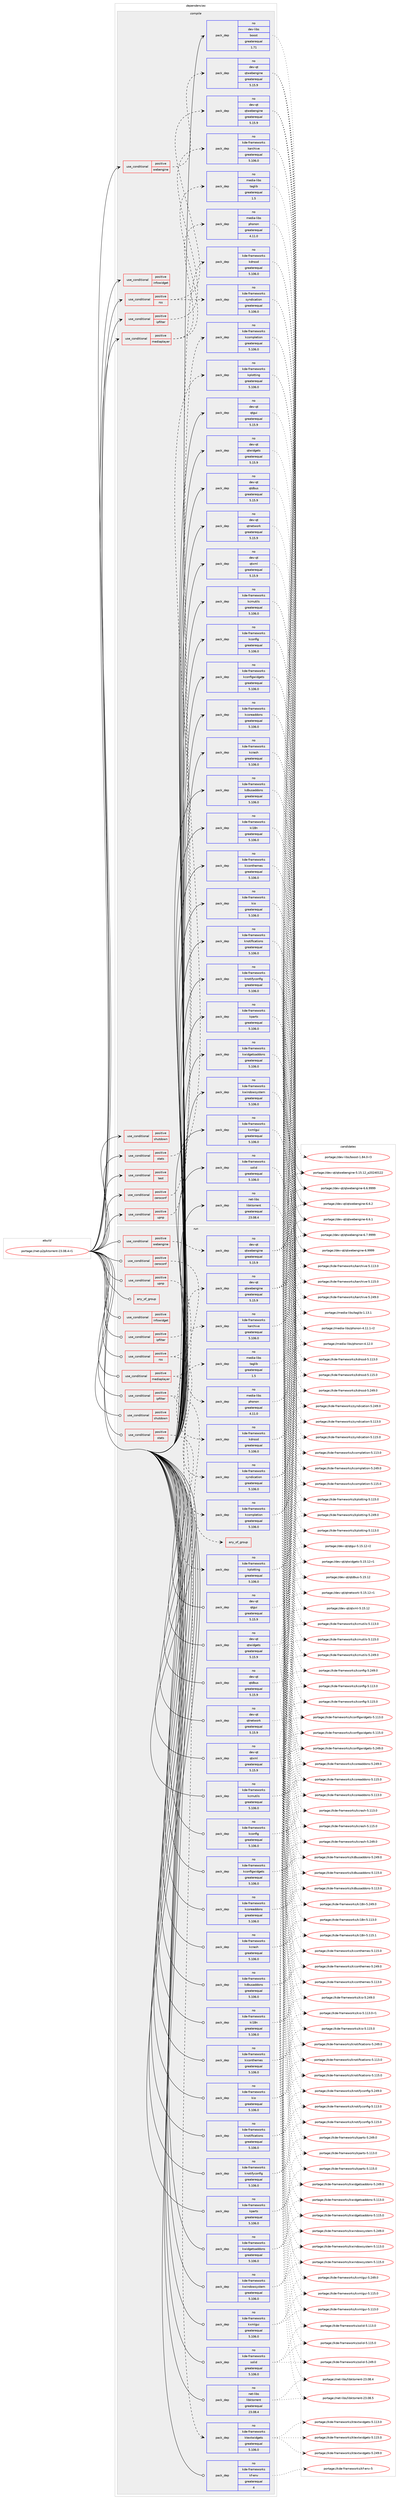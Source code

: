 digraph prolog {

# *************
# Graph options
# *************

newrank=true;
concentrate=true;
compound=true;
graph [rankdir=LR,fontname=Helvetica,fontsize=10,ranksep=1.5];#, ranksep=2.5, nodesep=0.2];
edge  [arrowhead=vee];
node  [fontname=Helvetica,fontsize=10];

# **********
# The ebuild
# **********

subgraph cluster_leftcol {
color=gray;
rank=same;
label=<<i>ebuild</i>>;
id [label="portage://net-p2p/ktorrent-23.08.4-r1", color=red, width=4, href="../net-p2p/ktorrent-23.08.4-r1.svg"];
}

# ****************
# The dependencies
# ****************

subgraph cluster_midcol {
color=gray;
label=<<i>dependencies</i>>;
subgraph cluster_compile {
fillcolor="#eeeeee";
style=filled;
label=<<i>compile</i>>;
subgraph cond7281 {
dependency10967 [label=<<TABLE BORDER="0" CELLBORDER="1" CELLSPACING="0" CELLPADDING="4"><TR><TD ROWSPAN="3" CELLPADDING="10">use_conditional</TD></TR><TR><TD>positive</TD></TR><TR><TD>infowidget</TD></TR></TABLE>>, shape=none, color=red];
# *** BEGIN UNKNOWN DEPENDENCY TYPE (TODO) ***
# dependency10967 -> package_dependency(portage://net-p2p/ktorrent-23.08.4-r1,install,no,dev-libs,geoip,none,[,,],[],[])
# *** END UNKNOWN DEPENDENCY TYPE (TODO) ***

}
id:e -> dependency10967:w [weight=20,style="solid",arrowhead="vee"];
subgraph cond7282 {
dependency10968 [label=<<TABLE BORDER="0" CELLBORDER="1" CELLSPACING="0" CELLPADDING="4"><TR><TD ROWSPAN="3" CELLPADDING="10">use_conditional</TD></TR><TR><TD>positive</TD></TR><TR><TD>ipfilter</TD></TR></TABLE>>, shape=none, color=red];
subgraph pack3580 {
dependency10969 [label=<<TABLE BORDER="0" CELLBORDER="1" CELLSPACING="0" CELLPADDING="4" WIDTH="220"><TR><TD ROWSPAN="6" CELLPADDING="30">pack_dep</TD></TR><TR><TD WIDTH="110">no</TD></TR><TR><TD>kde-frameworks</TD></TR><TR><TD>karchive</TD></TR><TR><TD>greaterequal</TD></TR><TR><TD>5.106.0</TD></TR></TABLE>>, shape=none, color=blue];
}
dependency10968:e -> dependency10969:w [weight=20,style="dashed",arrowhead="vee"];
}
id:e -> dependency10968:w [weight=20,style="solid",arrowhead="vee"];
subgraph cond7283 {
dependency10970 [label=<<TABLE BORDER="0" CELLBORDER="1" CELLSPACING="0" CELLPADDING="4"><TR><TD ROWSPAN="3" CELLPADDING="10">use_conditional</TD></TR><TR><TD>positive</TD></TR><TR><TD>mediaplayer</TD></TR></TABLE>>, shape=none, color=red];
subgraph pack3581 {
dependency10971 [label=<<TABLE BORDER="0" CELLBORDER="1" CELLSPACING="0" CELLPADDING="4" WIDTH="220"><TR><TD ROWSPAN="6" CELLPADDING="30">pack_dep</TD></TR><TR><TD WIDTH="110">no</TD></TR><TR><TD>media-libs</TD></TR><TR><TD>phonon</TD></TR><TR><TD>greaterequal</TD></TR><TR><TD>4.11.0</TD></TR></TABLE>>, shape=none, color=blue];
}
dependency10970:e -> dependency10971:w [weight=20,style="dashed",arrowhead="vee"];
subgraph pack3582 {
dependency10972 [label=<<TABLE BORDER="0" CELLBORDER="1" CELLSPACING="0" CELLPADDING="4" WIDTH="220"><TR><TD ROWSPAN="6" CELLPADDING="30">pack_dep</TD></TR><TR><TD WIDTH="110">no</TD></TR><TR><TD>media-libs</TD></TR><TR><TD>taglib</TD></TR><TR><TD>greaterequal</TD></TR><TR><TD>1.5</TD></TR></TABLE>>, shape=none, color=blue];
}
dependency10970:e -> dependency10972:w [weight=20,style="dashed",arrowhead="vee"];
}
id:e -> dependency10970:w [weight=20,style="solid",arrowhead="vee"];
subgraph cond7284 {
dependency10973 [label=<<TABLE BORDER="0" CELLBORDER="1" CELLSPACING="0" CELLPADDING="4"><TR><TD ROWSPAN="3" CELLPADDING="10">use_conditional</TD></TR><TR><TD>positive</TD></TR><TR><TD>rss</TD></TR></TABLE>>, shape=none, color=red];
subgraph pack3583 {
dependency10974 [label=<<TABLE BORDER="0" CELLBORDER="1" CELLSPACING="0" CELLPADDING="4" WIDTH="220"><TR><TD ROWSPAN="6" CELLPADDING="30">pack_dep</TD></TR><TR><TD WIDTH="110">no</TD></TR><TR><TD>dev-qt</TD></TR><TR><TD>qtwebengine</TD></TR><TR><TD>greaterequal</TD></TR><TR><TD>5.15.9</TD></TR></TABLE>>, shape=none, color=blue];
}
dependency10973:e -> dependency10974:w [weight=20,style="dashed",arrowhead="vee"];
subgraph pack3584 {
dependency10975 [label=<<TABLE BORDER="0" CELLBORDER="1" CELLSPACING="0" CELLPADDING="4" WIDTH="220"><TR><TD ROWSPAN="6" CELLPADDING="30">pack_dep</TD></TR><TR><TD WIDTH="110">no</TD></TR><TR><TD>kde-frameworks</TD></TR><TR><TD>syndication</TD></TR><TR><TD>greaterequal</TD></TR><TR><TD>5.106.0</TD></TR></TABLE>>, shape=none, color=blue];
}
dependency10973:e -> dependency10975:w [weight=20,style="dashed",arrowhead="vee"];
}
id:e -> dependency10973:w [weight=20,style="solid",arrowhead="vee"];
subgraph cond7285 {
dependency10976 [label=<<TABLE BORDER="0" CELLBORDER="1" CELLSPACING="0" CELLPADDING="4"><TR><TD ROWSPAN="3" CELLPADDING="10">use_conditional</TD></TR><TR><TD>positive</TD></TR><TR><TD>shutdown</TD></TR></TABLE>>, shape=none, color=red];
# *** BEGIN UNKNOWN DEPENDENCY TYPE (TODO) ***
# dependency10976 -> package_dependency(portage://net-p2p/ktorrent-23.08.4-r1,install,no,kde-plasma,libkworkspace,none,[,,],[slot(5)],[])
# *** END UNKNOWN DEPENDENCY TYPE (TODO) ***

}
id:e -> dependency10976:w [weight=20,style="solid",arrowhead="vee"];
subgraph cond7286 {
dependency10977 [label=<<TABLE BORDER="0" CELLBORDER="1" CELLSPACING="0" CELLPADDING="4"><TR><TD ROWSPAN="3" CELLPADDING="10">use_conditional</TD></TR><TR><TD>positive</TD></TR><TR><TD>stats</TD></TR></TABLE>>, shape=none, color=red];
subgraph pack3585 {
dependency10978 [label=<<TABLE BORDER="0" CELLBORDER="1" CELLSPACING="0" CELLPADDING="4" WIDTH="220"><TR><TD ROWSPAN="6" CELLPADDING="30">pack_dep</TD></TR><TR><TD WIDTH="110">no</TD></TR><TR><TD>kde-frameworks</TD></TR><TR><TD>kplotting</TD></TR><TR><TD>greaterequal</TD></TR><TR><TD>5.106.0</TD></TR></TABLE>>, shape=none, color=blue];
}
dependency10977:e -> dependency10978:w [weight=20,style="dashed",arrowhead="vee"];
}
id:e -> dependency10977:w [weight=20,style="solid",arrowhead="vee"];
subgraph cond7287 {
dependency10979 [label=<<TABLE BORDER="0" CELLBORDER="1" CELLSPACING="0" CELLPADDING="4"><TR><TD ROWSPAN="3" CELLPADDING="10">use_conditional</TD></TR><TR><TD>positive</TD></TR><TR><TD>test</TD></TR></TABLE>>, shape=none, color=red];
# *** BEGIN UNKNOWN DEPENDENCY TYPE (TODO) ***
# dependency10979 -> package_dependency(portage://net-p2p/ktorrent-23.08.4-r1,install,no,dev-qt,qttest,none,[,,],[slot(5)],[])
# *** END UNKNOWN DEPENDENCY TYPE (TODO) ***

}
id:e -> dependency10979:w [weight=20,style="solid",arrowhead="vee"];
subgraph cond7288 {
dependency10980 [label=<<TABLE BORDER="0" CELLBORDER="1" CELLSPACING="0" CELLPADDING="4"><TR><TD ROWSPAN="3" CELLPADDING="10">use_conditional</TD></TR><TR><TD>positive</TD></TR><TR><TD>upnp</TD></TR></TABLE>>, shape=none, color=red];
subgraph pack3586 {
dependency10981 [label=<<TABLE BORDER="0" CELLBORDER="1" CELLSPACING="0" CELLPADDING="4" WIDTH="220"><TR><TD ROWSPAN="6" CELLPADDING="30">pack_dep</TD></TR><TR><TD WIDTH="110">no</TD></TR><TR><TD>kde-frameworks</TD></TR><TR><TD>kcompletion</TD></TR><TR><TD>greaterequal</TD></TR><TR><TD>5.106.0</TD></TR></TABLE>>, shape=none, color=blue];
}
dependency10980:e -> dependency10981:w [weight=20,style="dashed",arrowhead="vee"];
}
id:e -> dependency10980:w [weight=20,style="solid",arrowhead="vee"];
subgraph cond7289 {
dependency10982 [label=<<TABLE BORDER="0" CELLBORDER="1" CELLSPACING="0" CELLPADDING="4"><TR><TD ROWSPAN="3" CELLPADDING="10">use_conditional</TD></TR><TR><TD>positive</TD></TR><TR><TD>webengine</TD></TR></TABLE>>, shape=none, color=red];
subgraph pack3587 {
dependency10983 [label=<<TABLE BORDER="0" CELLBORDER="1" CELLSPACING="0" CELLPADDING="4" WIDTH="220"><TR><TD ROWSPAN="6" CELLPADDING="30">pack_dep</TD></TR><TR><TD WIDTH="110">no</TD></TR><TR><TD>dev-qt</TD></TR><TR><TD>qtwebengine</TD></TR><TR><TD>greaterequal</TD></TR><TR><TD>5.15.9</TD></TR></TABLE>>, shape=none, color=blue];
}
dependency10982:e -> dependency10983:w [weight=20,style="dashed",arrowhead="vee"];
}
id:e -> dependency10982:w [weight=20,style="solid",arrowhead="vee"];
subgraph cond7290 {
dependency10984 [label=<<TABLE BORDER="0" CELLBORDER="1" CELLSPACING="0" CELLPADDING="4"><TR><TD ROWSPAN="3" CELLPADDING="10">use_conditional</TD></TR><TR><TD>positive</TD></TR><TR><TD>zeroconf</TD></TR></TABLE>>, shape=none, color=red];
subgraph pack3588 {
dependency10985 [label=<<TABLE BORDER="0" CELLBORDER="1" CELLSPACING="0" CELLPADDING="4" WIDTH="220"><TR><TD ROWSPAN="6" CELLPADDING="30">pack_dep</TD></TR><TR><TD WIDTH="110">no</TD></TR><TR><TD>kde-frameworks</TD></TR><TR><TD>kdnssd</TD></TR><TR><TD>greaterequal</TD></TR><TR><TD>5.106.0</TD></TR></TABLE>>, shape=none, color=blue];
}
dependency10984:e -> dependency10985:w [weight=20,style="dashed",arrowhead="vee"];
}
id:e -> dependency10984:w [weight=20,style="solid",arrowhead="vee"];
subgraph pack3589 {
dependency10986 [label=<<TABLE BORDER="0" CELLBORDER="1" CELLSPACING="0" CELLPADDING="4" WIDTH="220"><TR><TD ROWSPAN="6" CELLPADDING="30">pack_dep</TD></TR><TR><TD WIDTH="110">no</TD></TR><TR><TD>dev-libs</TD></TR><TR><TD>boost</TD></TR><TR><TD>greaterequal</TD></TR><TR><TD>1.71</TD></TR></TABLE>>, shape=none, color=blue];
}
id:e -> dependency10986:w [weight=20,style="solid",arrowhead="vee"];
# *** BEGIN UNKNOWN DEPENDENCY TYPE (TODO) ***
# id -> package_dependency(portage://net-p2p/ktorrent-23.08.4-r1,install,no,dev-qt,qtcore,none,[,,],[slot(5)],[])
# *** END UNKNOWN DEPENDENCY TYPE (TODO) ***

subgraph pack3590 {
dependency10987 [label=<<TABLE BORDER="0" CELLBORDER="1" CELLSPACING="0" CELLPADDING="4" WIDTH="220"><TR><TD ROWSPAN="6" CELLPADDING="30">pack_dep</TD></TR><TR><TD WIDTH="110">no</TD></TR><TR><TD>dev-qt</TD></TR><TR><TD>qtdbus</TD></TR><TR><TD>greaterequal</TD></TR><TR><TD>5.15.9</TD></TR></TABLE>>, shape=none, color=blue];
}
id:e -> dependency10987:w [weight=20,style="solid",arrowhead="vee"];
subgraph pack3591 {
dependency10988 [label=<<TABLE BORDER="0" CELLBORDER="1" CELLSPACING="0" CELLPADDING="4" WIDTH="220"><TR><TD ROWSPAN="6" CELLPADDING="30">pack_dep</TD></TR><TR><TD WIDTH="110">no</TD></TR><TR><TD>dev-qt</TD></TR><TR><TD>qtgui</TD></TR><TR><TD>greaterequal</TD></TR><TR><TD>5.15.9</TD></TR></TABLE>>, shape=none, color=blue];
}
id:e -> dependency10988:w [weight=20,style="solid",arrowhead="vee"];
subgraph pack3592 {
dependency10989 [label=<<TABLE BORDER="0" CELLBORDER="1" CELLSPACING="0" CELLPADDING="4" WIDTH="220"><TR><TD ROWSPAN="6" CELLPADDING="30">pack_dep</TD></TR><TR><TD WIDTH="110">no</TD></TR><TR><TD>dev-qt</TD></TR><TR><TD>qtnetwork</TD></TR><TR><TD>greaterequal</TD></TR><TR><TD>5.15.9</TD></TR></TABLE>>, shape=none, color=blue];
}
id:e -> dependency10989:w [weight=20,style="solid",arrowhead="vee"];
subgraph pack3593 {
dependency10990 [label=<<TABLE BORDER="0" CELLBORDER="1" CELLSPACING="0" CELLPADDING="4" WIDTH="220"><TR><TD ROWSPAN="6" CELLPADDING="30">pack_dep</TD></TR><TR><TD WIDTH="110">no</TD></TR><TR><TD>dev-qt</TD></TR><TR><TD>qtwidgets</TD></TR><TR><TD>greaterequal</TD></TR><TR><TD>5.15.9</TD></TR></TABLE>>, shape=none, color=blue];
}
id:e -> dependency10990:w [weight=20,style="solid",arrowhead="vee"];
subgraph pack3594 {
dependency10991 [label=<<TABLE BORDER="0" CELLBORDER="1" CELLSPACING="0" CELLPADDING="4" WIDTH="220"><TR><TD ROWSPAN="6" CELLPADDING="30">pack_dep</TD></TR><TR><TD WIDTH="110">no</TD></TR><TR><TD>dev-qt</TD></TR><TR><TD>qtxml</TD></TR><TR><TD>greaterequal</TD></TR><TR><TD>5.15.9</TD></TR></TABLE>>, shape=none, color=blue];
}
id:e -> dependency10991:w [weight=20,style="solid",arrowhead="vee"];
subgraph pack3595 {
dependency10992 [label=<<TABLE BORDER="0" CELLBORDER="1" CELLSPACING="0" CELLPADDING="4" WIDTH="220"><TR><TD ROWSPAN="6" CELLPADDING="30">pack_dep</TD></TR><TR><TD WIDTH="110">no</TD></TR><TR><TD>kde-frameworks</TD></TR><TR><TD>kcmutils</TD></TR><TR><TD>greaterequal</TD></TR><TR><TD>5.106.0</TD></TR></TABLE>>, shape=none, color=blue];
}
id:e -> dependency10992:w [weight=20,style="solid",arrowhead="vee"];
subgraph pack3596 {
dependency10993 [label=<<TABLE BORDER="0" CELLBORDER="1" CELLSPACING="0" CELLPADDING="4" WIDTH="220"><TR><TD ROWSPAN="6" CELLPADDING="30">pack_dep</TD></TR><TR><TD WIDTH="110">no</TD></TR><TR><TD>kde-frameworks</TD></TR><TR><TD>kconfig</TD></TR><TR><TD>greaterequal</TD></TR><TR><TD>5.106.0</TD></TR></TABLE>>, shape=none, color=blue];
}
id:e -> dependency10993:w [weight=20,style="solid",arrowhead="vee"];
subgraph pack3597 {
dependency10994 [label=<<TABLE BORDER="0" CELLBORDER="1" CELLSPACING="0" CELLPADDING="4" WIDTH="220"><TR><TD ROWSPAN="6" CELLPADDING="30">pack_dep</TD></TR><TR><TD WIDTH="110">no</TD></TR><TR><TD>kde-frameworks</TD></TR><TR><TD>kconfigwidgets</TD></TR><TR><TD>greaterequal</TD></TR><TR><TD>5.106.0</TD></TR></TABLE>>, shape=none, color=blue];
}
id:e -> dependency10994:w [weight=20,style="solid",arrowhead="vee"];
subgraph pack3598 {
dependency10995 [label=<<TABLE BORDER="0" CELLBORDER="1" CELLSPACING="0" CELLPADDING="4" WIDTH="220"><TR><TD ROWSPAN="6" CELLPADDING="30">pack_dep</TD></TR><TR><TD WIDTH="110">no</TD></TR><TR><TD>kde-frameworks</TD></TR><TR><TD>kcoreaddons</TD></TR><TR><TD>greaterequal</TD></TR><TR><TD>5.106.0</TD></TR></TABLE>>, shape=none, color=blue];
}
id:e -> dependency10995:w [weight=20,style="solid",arrowhead="vee"];
subgraph pack3599 {
dependency10996 [label=<<TABLE BORDER="0" CELLBORDER="1" CELLSPACING="0" CELLPADDING="4" WIDTH="220"><TR><TD ROWSPAN="6" CELLPADDING="30">pack_dep</TD></TR><TR><TD WIDTH="110">no</TD></TR><TR><TD>kde-frameworks</TD></TR><TR><TD>kcrash</TD></TR><TR><TD>greaterequal</TD></TR><TR><TD>5.106.0</TD></TR></TABLE>>, shape=none, color=blue];
}
id:e -> dependency10996:w [weight=20,style="solid",arrowhead="vee"];
subgraph pack3600 {
dependency10997 [label=<<TABLE BORDER="0" CELLBORDER="1" CELLSPACING="0" CELLPADDING="4" WIDTH="220"><TR><TD ROWSPAN="6" CELLPADDING="30">pack_dep</TD></TR><TR><TD WIDTH="110">no</TD></TR><TR><TD>kde-frameworks</TD></TR><TR><TD>kdbusaddons</TD></TR><TR><TD>greaterequal</TD></TR><TR><TD>5.106.0</TD></TR></TABLE>>, shape=none, color=blue];
}
id:e -> dependency10997:w [weight=20,style="solid",arrowhead="vee"];
subgraph pack3601 {
dependency10998 [label=<<TABLE BORDER="0" CELLBORDER="1" CELLSPACING="0" CELLPADDING="4" WIDTH="220"><TR><TD ROWSPAN="6" CELLPADDING="30">pack_dep</TD></TR><TR><TD WIDTH="110">no</TD></TR><TR><TD>kde-frameworks</TD></TR><TR><TD>ki18n</TD></TR><TR><TD>greaterequal</TD></TR><TR><TD>5.106.0</TD></TR></TABLE>>, shape=none, color=blue];
}
id:e -> dependency10998:w [weight=20,style="solid",arrowhead="vee"];
subgraph pack3602 {
dependency10999 [label=<<TABLE BORDER="0" CELLBORDER="1" CELLSPACING="0" CELLPADDING="4" WIDTH="220"><TR><TD ROWSPAN="6" CELLPADDING="30">pack_dep</TD></TR><TR><TD WIDTH="110">no</TD></TR><TR><TD>kde-frameworks</TD></TR><TR><TD>kiconthemes</TD></TR><TR><TD>greaterequal</TD></TR><TR><TD>5.106.0</TD></TR></TABLE>>, shape=none, color=blue];
}
id:e -> dependency10999:w [weight=20,style="solid",arrowhead="vee"];
subgraph pack3603 {
dependency11000 [label=<<TABLE BORDER="0" CELLBORDER="1" CELLSPACING="0" CELLPADDING="4" WIDTH="220"><TR><TD ROWSPAN="6" CELLPADDING="30">pack_dep</TD></TR><TR><TD WIDTH="110">no</TD></TR><TR><TD>kde-frameworks</TD></TR><TR><TD>kio</TD></TR><TR><TD>greaterequal</TD></TR><TR><TD>5.106.0</TD></TR></TABLE>>, shape=none, color=blue];
}
id:e -> dependency11000:w [weight=20,style="solid",arrowhead="vee"];
subgraph pack3604 {
dependency11001 [label=<<TABLE BORDER="0" CELLBORDER="1" CELLSPACING="0" CELLPADDING="4" WIDTH="220"><TR><TD ROWSPAN="6" CELLPADDING="30">pack_dep</TD></TR><TR><TD WIDTH="110">no</TD></TR><TR><TD>kde-frameworks</TD></TR><TR><TD>knotifications</TD></TR><TR><TD>greaterequal</TD></TR><TR><TD>5.106.0</TD></TR></TABLE>>, shape=none, color=blue];
}
id:e -> dependency11001:w [weight=20,style="solid",arrowhead="vee"];
subgraph pack3605 {
dependency11002 [label=<<TABLE BORDER="0" CELLBORDER="1" CELLSPACING="0" CELLPADDING="4" WIDTH="220"><TR><TD ROWSPAN="6" CELLPADDING="30">pack_dep</TD></TR><TR><TD WIDTH="110">no</TD></TR><TR><TD>kde-frameworks</TD></TR><TR><TD>knotifyconfig</TD></TR><TR><TD>greaterequal</TD></TR><TR><TD>5.106.0</TD></TR></TABLE>>, shape=none, color=blue];
}
id:e -> dependency11002:w [weight=20,style="solid",arrowhead="vee"];
subgraph pack3606 {
dependency11003 [label=<<TABLE BORDER="0" CELLBORDER="1" CELLSPACING="0" CELLPADDING="4" WIDTH="220"><TR><TD ROWSPAN="6" CELLPADDING="30">pack_dep</TD></TR><TR><TD WIDTH="110">no</TD></TR><TR><TD>kde-frameworks</TD></TR><TR><TD>kparts</TD></TR><TR><TD>greaterequal</TD></TR><TR><TD>5.106.0</TD></TR></TABLE>>, shape=none, color=blue];
}
id:e -> dependency11003:w [weight=20,style="solid",arrowhead="vee"];
subgraph pack3607 {
dependency11004 [label=<<TABLE BORDER="0" CELLBORDER="1" CELLSPACING="0" CELLPADDING="4" WIDTH="220"><TR><TD ROWSPAN="6" CELLPADDING="30">pack_dep</TD></TR><TR><TD WIDTH="110">no</TD></TR><TR><TD>kde-frameworks</TD></TR><TR><TD>kwidgetsaddons</TD></TR><TR><TD>greaterequal</TD></TR><TR><TD>5.106.0</TD></TR></TABLE>>, shape=none, color=blue];
}
id:e -> dependency11004:w [weight=20,style="solid",arrowhead="vee"];
subgraph pack3608 {
dependency11005 [label=<<TABLE BORDER="0" CELLBORDER="1" CELLSPACING="0" CELLPADDING="4" WIDTH="220"><TR><TD ROWSPAN="6" CELLPADDING="30">pack_dep</TD></TR><TR><TD WIDTH="110">no</TD></TR><TR><TD>kde-frameworks</TD></TR><TR><TD>kwindowsystem</TD></TR><TR><TD>greaterequal</TD></TR><TR><TD>5.106.0</TD></TR></TABLE>>, shape=none, color=blue];
}
id:e -> dependency11005:w [weight=20,style="solid",arrowhead="vee"];
subgraph pack3609 {
dependency11006 [label=<<TABLE BORDER="0" CELLBORDER="1" CELLSPACING="0" CELLPADDING="4" WIDTH="220"><TR><TD ROWSPAN="6" CELLPADDING="30">pack_dep</TD></TR><TR><TD WIDTH="110">no</TD></TR><TR><TD>kde-frameworks</TD></TR><TR><TD>kxmlgui</TD></TR><TR><TD>greaterequal</TD></TR><TR><TD>5.106.0</TD></TR></TABLE>>, shape=none, color=blue];
}
id:e -> dependency11006:w [weight=20,style="solid",arrowhead="vee"];
subgraph pack3610 {
dependency11007 [label=<<TABLE BORDER="0" CELLBORDER="1" CELLSPACING="0" CELLPADDING="4" WIDTH="220"><TR><TD ROWSPAN="6" CELLPADDING="30">pack_dep</TD></TR><TR><TD WIDTH="110">no</TD></TR><TR><TD>kde-frameworks</TD></TR><TR><TD>solid</TD></TR><TR><TD>greaterequal</TD></TR><TR><TD>5.106.0</TD></TR></TABLE>>, shape=none, color=blue];
}
id:e -> dependency11007:w [weight=20,style="solid",arrowhead="vee"];
subgraph pack3611 {
dependency11008 [label=<<TABLE BORDER="0" CELLBORDER="1" CELLSPACING="0" CELLPADDING="4" WIDTH="220"><TR><TD ROWSPAN="6" CELLPADDING="30">pack_dep</TD></TR><TR><TD WIDTH="110">no</TD></TR><TR><TD>net-libs</TD></TR><TR><TD>libktorrent</TD></TR><TR><TD>greaterequal</TD></TR><TR><TD>23.08.4</TD></TR></TABLE>>, shape=none, color=blue];
}
id:e -> dependency11008:w [weight=20,style="solid",arrowhead="vee"];
}
subgraph cluster_compileandrun {
fillcolor="#eeeeee";
style=filled;
label=<<i>compile and run</i>>;
}
subgraph cluster_run {
fillcolor="#eeeeee";
style=filled;
label=<<i>run</i>>;
subgraph any107 {
dependency11009 [label=<<TABLE BORDER="0" CELLBORDER="1" CELLSPACING="0" CELLPADDING="4"><TR><TD CELLPADDING="10">any_of_group</TD></TR></TABLE>>, shape=none, color=red];# *** BEGIN UNKNOWN DEPENDENCY TYPE (TODO) ***
# dependency11009 -> package_dependency(portage://net-p2p/ktorrent-23.08.4-r1,run,no,kde-frameworks,breeze-icons,none,[,,],any_different_slot,[])
# *** END UNKNOWN DEPENDENCY TYPE (TODO) ***

# *** BEGIN UNKNOWN DEPENDENCY TYPE (TODO) ***
# dependency11009 -> package_dependency(portage://net-p2p/ktorrent-23.08.4-r1,run,no,kde-frameworks,oxygen-icons,none,[,,],any_different_slot,[])
# *** END UNKNOWN DEPENDENCY TYPE (TODO) ***

}
id:e -> dependency11009:w [weight=20,style="solid",arrowhead="odot"];
subgraph cond7291 {
dependency11010 [label=<<TABLE BORDER="0" CELLBORDER="1" CELLSPACING="0" CELLPADDING="4"><TR><TD ROWSPAN="3" CELLPADDING="10">use_conditional</TD></TR><TR><TD>positive</TD></TR><TR><TD>infowidget</TD></TR></TABLE>>, shape=none, color=red];
# *** BEGIN UNKNOWN DEPENDENCY TYPE (TODO) ***
# dependency11010 -> package_dependency(portage://net-p2p/ktorrent-23.08.4-r1,run,no,dev-libs,geoip,none,[,,],[],[])
# *** END UNKNOWN DEPENDENCY TYPE (TODO) ***

}
id:e -> dependency11010:w [weight=20,style="solid",arrowhead="odot"];
subgraph cond7292 {
dependency11011 [label=<<TABLE BORDER="0" CELLBORDER="1" CELLSPACING="0" CELLPADDING="4"><TR><TD ROWSPAN="3" CELLPADDING="10">use_conditional</TD></TR><TR><TD>positive</TD></TR><TR><TD>ipfilter</TD></TR></TABLE>>, shape=none, color=red];
# *** BEGIN UNKNOWN DEPENDENCY TYPE (TODO) ***
# dependency11011 -> package_dependency(portage://net-p2p/ktorrent-23.08.4-r1,run,no,app-arch,bzip2,none,[,,],[],[])
# *** END UNKNOWN DEPENDENCY TYPE (TODO) ***

# *** BEGIN UNKNOWN DEPENDENCY TYPE (TODO) ***
# dependency11011 -> package_dependency(portage://net-p2p/ktorrent-23.08.4-r1,run,no,app-arch,unzip,none,[,,],[],[])
# *** END UNKNOWN DEPENDENCY TYPE (TODO) ***

subgraph any108 {
dependency11012 [label=<<TABLE BORDER="0" CELLBORDER="1" CELLSPACING="0" CELLPADDING="4"><TR><TD CELLPADDING="10">any_of_group</TD></TR></TABLE>>, shape=none, color=red];# *** BEGIN UNKNOWN DEPENDENCY TYPE (TODO) ***
# dependency11012 -> package_dependency(portage://net-p2p/ktorrent-23.08.4-r1,run,no,kde-apps,kio-extras-kf5,none,[,,],[slot(5)],[])
# *** END UNKNOWN DEPENDENCY TYPE (TODO) ***

# *** BEGIN UNKNOWN DEPENDENCY TYPE (TODO) ***
# dependency11012 -> package_dependency(portage://net-p2p/ktorrent-23.08.4-r1,run,no,kde-apps,kio-extras,none,[,,],[slot(5)],[])
# *** END UNKNOWN DEPENDENCY TYPE (TODO) ***

}
dependency11011:e -> dependency11012:w [weight=20,style="dashed",arrowhead="vee"];
subgraph pack3612 {
dependency11013 [label=<<TABLE BORDER="0" CELLBORDER="1" CELLSPACING="0" CELLPADDING="4" WIDTH="220"><TR><TD ROWSPAN="6" CELLPADDING="30">pack_dep</TD></TR><TR><TD WIDTH="110">no</TD></TR><TR><TD>kde-frameworks</TD></TR><TR><TD>ktextwidgets</TD></TR><TR><TD>greaterequal</TD></TR><TR><TD>5.106.0</TD></TR></TABLE>>, shape=none, color=blue];
}
dependency11011:e -> dependency11013:w [weight=20,style="dashed",arrowhead="vee"];
}
id:e -> dependency11011:w [weight=20,style="solid",arrowhead="odot"];
subgraph cond7293 {
dependency11014 [label=<<TABLE BORDER="0" CELLBORDER="1" CELLSPACING="0" CELLPADDING="4"><TR><TD ROWSPAN="3" CELLPADDING="10">use_conditional</TD></TR><TR><TD>positive</TD></TR><TR><TD>ipfilter</TD></TR></TABLE>>, shape=none, color=red];
subgraph pack3613 {
dependency11015 [label=<<TABLE BORDER="0" CELLBORDER="1" CELLSPACING="0" CELLPADDING="4" WIDTH="220"><TR><TD ROWSPAN="6" CELLPADDING="30">pack_dep</TD></TR><TR><TD WIDTH="110">no</TD></TR><TR><TD>kde-frameworks</TD></TR><TR><TD>karchive</TD></TR><TR><TD>greaterequal</TD></TR><TR><TD>5.106.0</TD></TR></TABLE>>, shape=none, color=blue];
}
dependency11014:e -> dependency11015:w [weight=20,style="dashed",arrowhead="vee"];
}
id:e -> dependency11014:w [weight=20,style="solid",arrowhead="odot"];
subgraph cond7294 {
dependency11016 [label=<<TABLE BORDER="0" CELLBORDER="1" CELLSPACING="0" CELLPADDING="4"><TR><TD ROWSPAN="3" CELLPADDING="10">use_conditional</TD></TR><TR><TD>positive</TD></TR><TR><TD>mediaplayer</TD></TR></TABLE>>, shape=none, color=red];
subgraph pack3614 {
dependency11017 [label=<<TABLE BORDER="0" CELLBORDER="1" CELLSPACING="0" CELLPADDING="4" WIDTH="220"><TR><TD ROWSPAN="6" CELLPADDING="30">pack_dep</TD></TR><TR><TD WIDTH="110">no</TD></TR><TR><TD>media-libs</TD></TR><TR><TD>phonon</TD></TR><TR><TD>greaterequal</TD></TR><TR><TD>4.11.0</TD></TR></TABLE>>, shape=none, color=blue];
}
dependency11016:e -> dependency11017:w [weight=20,style="dashed",arrowhead="vee"];
subgraph pack3615 {
dependency11018 [label=<<TABLE BORDER="0" CELLBORDER="1" CELLSPACING="0" CELLPADDING="4" WIDTH="220"><TR><TD ROWSPAN="6" CELLPADDING="30">pack_dep</TD></TR><TR><TD WIDTH="110">no</TD></TR><TR><TD>media-libs</TD></TR><TR><TD>taglib</TD></TR><TR><TD>greaterequal</TD></TR><TR><TD>1.5</TD></TR></TABLE>>, shape=none, color=blue];
}
dependency11016:e -> dependency11018:w [weight=20,style="dashed",arrowhead="vee"];
}
id:e -> dependency11016:w [weight=20,style="solid",arrowhead="odot"];
subgraph cond7295 {
dependency11019 [label=<<TABLE BORDER="0" CELLBORDER="1" CELLSPACING="0" CELLPADDING="4"><TR><TD ROWSPAN="3" CELLPADDING="10">use_conditional</TD></TR><TR><TD>positive</TD></TR><TR><TD>rss</TD></TR></TABLE>>, shape=none, color=red];
subgraph pack3616 {
dependency11020 [label=<<TABLE BORDER="0" CELLBORDER="1" CELLSPACING="0" CELLPADDING="4" WIDTH="220"><TR><TD ROWSPAN="6" CELLPADDING="30">pack_dep</TD></TR><TR><TD WIDTH="110">no</TD></TR><TR><TD>dev-qt</TD></TR><TR><TD>qtwebengine</TD></TR><TR><TD>greaterequal</TD></TR><TR><TD>5.15.9</TD></TR></TABLE>>, shape=none, color=blue];
}
dependency11019:e -> dependency11020:w [weight=20,style="dashed",arrowhead="vee"];
subgraph pack3617 {
dependency11021 [label=<<TABLE BORDER="0" CELLBORDER="1" CELLSPACING="0" CELLPADDING="4" WIDTH="220"><TR><TD ROWSPAN="6" CELLPADDING="30">pack_dep</TD></TR><TR><TD WIDTH="110">no</TD></TR><TR><TD>kde-frameworks</TD></TR><TR><TD>syndication</TD></TR><TR><TD>greaterequal</TD></TR><TR><TD>5.106.0</TD></TR></TABLE>>, shape=none, color=blue];
}
dependency11019:e -> dependency11021:w [weight=20,style="dashed",arrowhead="vee"];
}
id:e -> dependency11019:w [weight=20,style="solid",arrowhead="odot"];
subgraph cond7296 {
dependency11022 [label=<<TABLE BORDER="0" CELLBORDER="1" CELLSPACING="0" CELLPADDING="4"><TR><TD ROWSPAN="3" CELLPADDING="10">use_conditional</TD></TR><TR><TD>positive</TD></TR><TR><TD>shutdown</TD></TR></TABLE>>, shape=none, color=red];
# *** BEGIN UNKNOWN DEPENDENCY TYPE (TODO) ***
# dependency11022 -> package_dependency(portage://net-p2p/ktorrent-23.08.4-r1,run,no,kde-plasma,libkworkspace,none,[,,],[slot(5)],[])
# *** END UNKNOWN DEPENDENCY TYPE (TODO) ***

}
id:e -> dependency11022:w [weight=20,style="solid",arrowhead="odot"];
subgraph cond7297 {
dependency11023 [label=<<TABLE BORDER="0" CELLBORDER="1" CELLSPACING="0" CELLPADDING="4"><TR><TD ROWSPAN="3" CELLPADDING="10">use_conditional</TD></TR><TR><TD>positive</TD></TR><TR><TD>stats</TD></TR></TABLE>>, shape=none, color=red];
subgraph pack3618 {
dependency11024 [label=<<TABLE BORDER="0" CELLBORDER="1" CELLSPACING="0" CELLPADDING="4" WIDTH="220"><TR><TD ROWSPAN="6" CELLPADDING="30">pack_dep</TD></TR><TR><TD WIDTH="110">no</TD></TR><TR><TD>kde-frameworks</TD></TR><TR><TD>kplotting</TD></TR><TR><TD>greaterequal</TD></TR><TR><TD>5.106.0</TD></TR></TABLE>>, shape=none, color=blue];
}
dependency11023:e -> dependency11024:w [weight=20,style="dashed",arrowhead="vee"];
}
id:e -> dependency11023:w [weight=20,style="solid",arrowhead="odot"];
subgraph cond7298 {
dependency11025 [label=<<TABLE BORDER="0" CELLBORDER="1" CELLSPACING="0" CELLPADDING="4"><TR><TD ROWSPAN="3" CELLPADDING="10">use_conditional</TD></TR><TR><TD>positive</TD></TR><TR><TD>upnp</TD></TR></TABLE>>, shape=none, color=red];
subgraph pack3619 {
dependency11026 [label=<<TABLE BORDER="0" CELLBORDER="1" CELLSPACING="0" CELLPADDING="4" WIDTH="220"><TR><TD ROWSPAN="6" CELLPADDING="30">pack_dep</TD></TR><TR><TD WIDTH="110">no</TD></TR><TR><TD>kde-frameworks</TD></TR><TR><TD>kcompletion</TD></TR><TR><TD>greaterequal</TD></TR><TR><TD>5.106.0</TD></TR></TABLE>>, shape=none, color=blue];
}
dependency11025:e -> dependency11026:w [weight=20,style="dashed",arrowhead="vee"];
}
id:e -> dependency11025:w [weight=20,style="solid",arrowhead="odot"];
subgraph cond7299 {
dependency11027 [label=<<TABLE BORDER="0" CELLBORDER="1" CELLSPACING="0" CELLPADDING="4"><TR><TD ROWSPAN="3" CELLPADDING="10">use_conditional</TD></TR><TR><TD>positive</TD></TR><TR><TD>webengine</TD></TR></TABLE>>, shape=none, color=red];
subgraph pack3620 {
dependency11028 [label=<<TABLE BORDER="0" CELLBORDER="1" CELLSPACING="0" CELLPADDING="4" WIDTH="220"><TR><TD ROWSPAN="6" CELLPADDING="30">pack_dep</TD></TR><TR><TD WIDTH="110">no</TD></TR><TR><TD>dev-qt</TD></TR><TR><TD>qtwebengine</TD></TR><TR><TD>greaterequal</TD></TR><TR><TD>5.15.9</TD></TR></TABLE>>, shape=none, color=blue];
}
dependency11027:e -> dependency11028:w [weight=20,style="dashed",arrowhead="vee"];
}
id:e -> dependency11027:w [weight=20,style="solid",arrowhead="odot"];
subgraph cond7300 {
dependency11029 [label=<<TABLE BORDER="0" CELLBORDER="1" CELLSPACING="0" CELLPADDING="4"><TR><TD ROWSPAN="3" CELLPADDING="10">use_conditional</TD></TR><TR><TD>positive</TD></TR><TR><TD>zeroconf</TD></TR></TABLE>>, shape=none, color=red];
subgraph pack3621 {
dependency11030 [label=<<TABLE BORDER="0" CELLBORDER="1" CELLSPACING="0" CELLPADDING="4" WIDTH="220"><TR><TD ROWSPAN="6" CELLPADDING="30">pack_dep</TD></TR><TR><TD WIDTH="110">no</TD></TR><TR><TD>kde-frameworks</TD></TR><TR><TD>kdnssd</TD></TR><TR><TD>greaterequal</TD></TR><TR><TD>5.106.0</TD></TR></TABLE>>, shape=none, color=blue];
}
dependency11029:e -> dependency11030:w [weight=20,style="dashed",arrowhead="vee"];
}
id:e -> dependency11029:w [weight=20,style="solid",arrowhead="odot"];
# *** BEGIN UNKNOWN DEPENDENCY TYPE (TODO) ***
# id -> package_dependency(portage://net-p2p/ktorrent-23.08.4-r1,run,no,dev-qt,qtcore,none,[,,],[slot(5)],[])
# *** END UNKNOWN DEPENDENCY TYPE (TODO) ***

subgraph pack3622 {
dependency11031 [label=<<TABLE BORDER="0" CELLBORDER="1" CELLSPACING="0" CELLPADDING="4" WIDTH="220"><TR><TD ROWSPAN="6" CELLPADDING="30">pack_dep</TD></TR><TR><TD WIDTH="110">no</TD></TR><TR><TD>dev-qt</TD></TR><TR><TD>qtdbus</TD></TR><TR><TD>greaterequal</TD></TR><TR><TD>5.15.9</TD></TR></TABLE>>, shape=none, color=blue];
}
id:e -> dependency11031:w [weight=20,style="solid",arrowhead="odot"];
subgraph pack3623 {
dependency11032 [label=<<TABLE BORDER="0" CELLBORDER="1" CELLSPACING="0" CELLPADDING="4" WIDTH="220"><TR><TD ROWSPAN="6" CELLPADDING="30">pack_dep</TD></TR><TR><TD WIDTH="110">no</TD></TR><TR><TD>dev-qt</TD></TR><TR><TD>qtgui</TD></TR><TR><TD>greaterequal</TD></TR><TR><TD>5.15.9</TD></TR></TABLE>>, shape=none, color=blue];
}
id:e -> dependency11032:w [weight=20,style="solid",arrowhead="odot"];
subgraph pack3624 {
dependency11033 [label=<<TABLE BORDER="0" CELLBORDER="1" CELLSPACING="0" CELLPADDING="4" WIDTH="220"><TR><TD ROWSPAN="6" CELLPADDING="30">pack_dep</TD></TR><TR><TD WIDTH="110">no</TD></TR><TR><TD>dev-qt</TD></TR><TR><TD>qtnetwork</TD></TR><TR><TD>greaterequal</TD></TR><TR><TD>5.15.9</TD></TR></TABLE>>, shape=none, color=blue];
}
id:e -> dependency11033:w [weight=20,style="solid",arrowhead="odot"];
subgraph pack3625 {
dependency11034 [label=<<TABLE BORDER="0" CELLBORDER="1" CELLSPACING="0" CELLPADDING="4" WIDTH="220"><TR><TD ROWSPAN="6" CELLPADDING="30">pack_dep</TD></TR><TR><TD WIDTH="110">no</TD></TR><TR><TD>dev-qt</TD></TR><TR><TD>qtwidgets</TD></TR><TR><TD>greaterequal</TD></TR><TR><TD>5.15.9</TD></TR></TABLE>>, shape=none, color=blue];
}
id:e -> dependency11034:w [weight=20,style="solid",arrowhead="odot"];
subgraph pack3626 {
dependency11035 [label=<<TABLE BORDER="0" CELLBORDER="1" CELLSPACING="0" CELLPADDING="4" WIDTH="220"><TR><TD ROWSPAN="6" CELLPADDING="30">pack_dep</TD></TR><TR><TD WIDTH="110">no</TD></TR><TR><TD>dev-qt</TD></TR><TR><TD>qtxml</TD></TR><TR><TD>greaterequal</TD></TR><TR><TD>5.15.9</TD></TR></TABLE>>, shape=none, color=blue];
}
id:e -> dependency11035:w [weight=20,style="solid",arrowhead="odot"];
subgraph pack3627 {
dependency11036 [label=<<TABLE BORDER="0" CELLBORDER="1" CELLSPACING="0" CELLPADDING="4" WIDTH="220"><TR><TD ROWSPAN="6" CELLPADDING="30">pack_dep</TD></TR><TR><TD WIDTH="110">no</TD></TR><TR><TD>kde-frameworks</TD></TR><TR><TD>kcmutils</TD></TR><TR><TD>greaterequal</TD></TR><TR><TD>5.106.0</TD></TR></TABLE>>, shape=none, color=blue];
}
id:e -> dependency11036:w [weight=20,style="solid",arrowhead="odot"];
subgraph pack3628 {
dependency11037 [label=<<TABLE BORDER="0" CELLBORDER="1" CELLSPACING="0" CELLPADDING="4" WIDTH="220"><TR><TD ROWSPAN="6" CELLPADDING="30">pack_dep</TD></TR><TR><TD WIDTH="110">no</TD></TR><TR><TD>kde-frameworks</TD></TR><TR><TD>kconfig</TD></TR><TR><TD>greaterequal</TD></TR><TR><TD>5.106.0</TD></TR></TABLE>>, shape=none, color=blue];
}
id:e -> dependency11037:w [weight=20,style="solid",arrowhead="odot"];
subgraph pack3629 {
dependency11038 [label=<<TABLE BORDER="0" CELLBORDER="1" CELLSPACING="0" CELLPADDING="4" WIDTH="220"><TR><TD ROWSPAN="6" CELLPADDING="30">pack_dep</TD></TR><TR><TD WIDTH="110">no</TD></TR><TR><TD>kde-frameworks</TD></TR><TR><TD>kconfigwidgets</TD></TR><TR><TD>greaterequal</TD></TR><TR><TD>5.106.0</TD></TR></TABLE>>, shape=none, color=blue];
}
id:e -> dependency11038:w [weight=20,style="solid",arrowhead="odot"];
subgraph pack3630 {
dependency11039 [label=<<TABLE BORDER="0" CELLBORDER="1" CELLSPACING="0" CELLPADDING="4" WIDTH="220"><TR><TD ROWSPAN="6" CELLPADDING="30">pack_dep</TD></TR><TR><TD WIDTH="110">no</TD></TR><TR><TD>kde-frameworks</TD></TR><TR><TD>kcoreaddons</TD></TR><TR><TD>greaterequal</TD></TR><TR><TD>5.106.0</TD></TR></TABLE>>, shape=none, color=blue];
}
id:e -> dependency11039:w [weight=20,style="solid",arrowhead="odot"];
subgraph pack3631 {
dependency11040 [label=<<TABLE BORDER="0" CELLBORDER="1" CELLSPACING="0" CELLPADDING="4" WIDTH="220"><TR><TD ROWSPAN="6" CELLPADDING="30">pack_dep</TD></TR><TR><TD WIDTH="110">no</TD></TR><TR><TD>kde-frameworks</TD></TR><TR><TD>kcrash</TD></TR><TR><TD>greaterequal</TD></TR><TR><TD>5.106.0</TD></TR></TABLE>>, shape=none, color=blue];
}
id:e -> dependency11040:w [weight=20,style="solid",arrowhead="odot"];
subgraph pack3632 {
dependency11041 [label=<<TABLE BORDER="0" CELLBORDER="1" CELLSPACING="0" CELLPADDING="4" WIDTH="220"><TR><TD ROWSPAN="6" CELLPADDING="30">pack_dep</TD></TR><TR><TD WIDTH="110">no</TD></TR><TR><TD>kde-frameworks</TD></TR><TR><TD>kdbusaddons</TD></TR><TR><TD>greaterequal</TD></TR><TR><TD>5.106.0</TD></TR></TABLE>>, shape=none, color=blue];
}
id:e -> dependency11041:w [weight=20,style="solid",arrowhead="odot"];
subgraph pack3633 {
dependency11042 [label=<<TABLE BORDER="0" CELLBORDER="1" CELLSPACING="0" CELLPADDING="4" WIDTH="220"><TR><TD ROWSPAN="6" CELLPADDING="30">pack_dep</TD></TR><TR><TD WIDTH="110">no</TD></TR><TR><TD>kde-frameworks</TD></TR><TR><TD>kf-env</TD></TR><TR><TD>greaterequal</TD></TR><TR><TD>4</TD></TR></TABLE>>, shape=none, color=blue];
}
id:e -> dependency11042:w [weight=20,style="solid",arrowhead="odot"];
subgraph pack3634 {
dependency11043 [label=<<TABLE BORDER="0" CELLBORDER="1" CELLSPACING="0" CELLPADDING="4" WIDTH="220"><TR><TD ROWSPAN="6" CELLPADDING="30">pack_dep</TD></TR><TR><TD WIDTH="110">no</TD></TR><TR><TD>kde-frameworks</TD></TR><TR><TD>ki18n</TD></TR><TR><TD>greaterequal</TD></TR><TR><TD>5.106.0</TD></TR></TABLE>>, shape=none, color=blue];
}
id:e -> dependency11043:w [weight=20,style="solid",arrowhead="odot"];
subgraph pack3635 {
dependency11044 [label=<<TABLE BORDER="0" CELLBORDER="1" CELLSPACING="0" CELLPADDING="4" WIDTH="220"><TR><TD ROWSPAN="6" CELLPADDING="30">pack_dep</TD></TR><TR><TD WIDTH="110">no</TD></TR><TR><TD>kde-frameworks</TD></TR><TR><TD>kiconthemes</TD></TR><TR><TD>greaterequal</TD></TR><TR><TD>5.106.0</TD></TR></TABLE>>, shape=none, color=blue];
}
id:e -> dependency11044:w [weight=20,style="solid",arrowhead="odot"];
subgraph pack3636 {
dependency11045 [label=<<TABLE BORDER="0" CELLBORDER="1" CELLSPACING="0" CELLPADDING="4" WIDTH="220"><TR><TD ROWSPAN="6" CELLPADDING="30">pack_dep</TD></TR><TR><TD WIDTH="110">no</TD></TR><TR><TD>kde-frameworks</TD></TR><TR><TD>kio</TD></TR><TR><TD>greaterequal</TD></TR><TR><TD>5.106.0</TD></TR></TABLE>>, shape=none, color=blue];
}
id:e -> dependency11045:w [weight=20,style="solid",arrowhead="odot"];
subgraph pack3637 {
dependency11046 [label=<<TABLE BORDER="0" CELLBORDER="1" CELLSPACING="0" CELLPADDING="4" WIDTH="220"><TR><TD ROWSPAN="6" CELLPADDING="30">pack_dep</TD></TR><TR><TD WIDTH="110">no</TD></TR><TR><TD>kde-frameworks</TD></TR><TR><TD>knotifications</TD></TR><TR><TD>greaterequal</TD></TR><TR><TD>5.106.0</TD></TR></TABLE>>, shape=none, color=blue];
}
id:e -> dependency11046:w [weight=20,style="solid",arrowhead="odot"];
subgraph pack3638 {
dependency11047 [label=<<TABLE BORDER="0" CELLBORDER="1" CELLSPACING="0" CELLPADDING="4" WIDTH="220"><TR><TD ROWSPAN="6" CELLPADDING="30">pack_dep</TD></TR><TR><TD WIDTH="110">no</TD></TR><TR><TD>kde-frameworks</TD></TR><TR><TD>knotifyconfig</TD></TR><TR><TD>greaterequal</TD></TR><TR><TD>5.106.0</TD></TR></TABLE>>, shape=none, color=blue];
}
id:e -> dependency11047:w [weight=20,style="solid",arrowhead="odot"];
subgraph pack3639 {
dependency11048 [label=<<TABLE BORDER="0" CELLBORDER="1" CELLSPACING="0" CELLPADDING="4" WIDTH="220"><TR><TD ROWSPAN="6" CELLPADDING="30">pack_dep</TD></TR><TR><TD WIDTH="110">no</TD></TR><TR><TD>kde-frameworks</TD></TR><TR><TD>kparts</TD></TR><TR><TD>greaterequal</TD></TR><TR><TD>5.106.0</TD></TR></TABLE>>, shape=none, color=blue];
}
id:e -> dependency11048:w [weight=20,style="solid",arrowhead="odot"];
subgraph pack3640 {
dependency11049 [label=<<TABLE BORDER="0" CELLBORDER="1" CELLSPACING="0" CELLPADDING="4" WIDTH="220"><TR><TD ROWSPAN="6" CELLPADDING="30">pack_dep</TD></TR><TR><TD WIDTH="110">no</TD></TR><TR><TD>kde-frameworks</TD></TR><TR><TD>kwidgetsaddons</TD></TR><TR><TD>greaterequal</TD></TR><TR><TD>5.106.0</TD></TR></TABLE>>, shape=none, color=blue];
}
id:e -> dependency11049:w [weight=20,style="solid",arrowhead="odot"];
subgraph pack3641 {
dependency11050 [label=<<TABLE BORDER="0" CELLBORDER="1" CELLSPACING="0" CELLPADDING="4" WIDTH="220"><TR><TD ROWSPAN="6" CELLPADDING="30">pack_dep</TD></TR><TR><TD WIDTH="110">no</TD></TR><TR><TD>kde-frameworks</TD></TR><TR><TD>kwindowsystem</TD></TR><TR><TD>greaterequal</TD></TR><TR><TD>5.106.0</TD></TR></TABLE>>, shape=none, color=blue];
}
id:e -> dependency11050:w [weight=20,style="solid",arrowhead="odot"];
subgraph pack3642 {
dependency11051 [label=<<TABLE BORDER="0" CELLBORDER="1" CELLSPACING="0" CELLPADDING="4" WIDTH="220"><TR><TD ROWSPAN="6" CELLPADDING="30">pack_dep</TD></TR><TR><TD WIDTH="110">no</TD></TR><TR><TD>kde-frameworks</TD></TR><TR><TD>kxmlgui</TD></TR><TR><TD>greaterequal</TD></TR><TR><TD>5.106.0</TD></TR></TABLE>>, shape=none, color=blue];
}
id:e -> dependency11051:w [weight=20,style="solid",arrowhead="odot"];
subgraph pack3643 {
dependency11052 [label=<<TABLE BORDER="0" CELLBORDER="1" CELLSPACING="0" CELLPADDING="4" WIDTH="220"><TR><TD ROWSPAN="6" CELLPADDING="30">pack_dep</TD></TR><TR><TD WIDTH="110">no</TD></TR><TR><TD>kde-frameworks</TD></TR><TR><TD>solid</TD></TR><TR><TD>greaterequal</TD></TR><TR><TD>5.106.0</TD></TR></TABLE>>, shape=none, color=blue];
}
id:e -> dependency11052:w [weight=20,style="solid",arrowhead="odot"];
subgraph pack3644 {
dependency11053 [label=<<TABLE BORDER="0" CELLBORDER="1" CELLSPACING="0" CELLPADDING="4" WIDTH="220"><TR><TD ROWSPAN="6" CELLPADDING="30">pack_dep</TD></TR><TR><TD WIDTH="110">no</TD></TR><TR><TD>net-libs</TD></TR><TR><TD>libktorrent</TD></TR><TR><TD>greaterequal</TD></TR><TR><TD>23.08.4</TD></TR></TABLE>>, shape=none, color=blue];
}
id:e -> dependency11053:w [weight=20,style="solid",arrowhead="odot"];
}
}

# **************
# The candidates
# **************

subgraph cluster_choices {
rank=same;
color=gray;
label=<<i>candidates</i>>;

subgraph choice3580 {
color=black;
nodesep=1;
choice10710010145102114971091011191111141071154710797114991041051181014553464949514648 [label="portage://kde-frameworks/karchive-5.113.0", color=red, width=4,href="../kde-frameworks/karchive-5.113.0.svg"];
choice10710010145102114971091011191111141071154710797114991041051181014553464949534648 [label="portage://kde-frameworks/karchive-5.115.0", color=red, width=4,href="../kde-frameworks/karchive-5.115.0.svg"];
choice10710010145102114971091011191111141071154710797114991041051181014553465052574648 [label="portage://kde-frameworks/karchive-5.249.0", color=red, width=4,href="../kde-frameworks/karchive-5.249.0.svg"];
dependency10969:e -> choice10710010145102114971091011191111141071154710797114991041051181014553464949514648:w [style=dotted,weight="100"];
dependency10969:e -> choice10710010145102114971091011191111141071154710797114991041051181014553464949534648:w [style=dotted,weight="100"];
dependency10969:e -> choice10710010145102114971091011191111141071154710797114991041051181014553465052574648:w [style=dotted,weight="100"];
}
subgraph choice3581 {
color=black;
nodesep=1;
choice10910110010597451081059811547112104111110111110455246494946494511450 [label="portage://media-libs/phonon-4.11.1-r2", color=red, width=4,href="../media-libs/phonon-4.11.1-r2.svg"];
choice1091011001059745108105981154711210411111011111045524649504648 [label="portage://media-libs/phonon-4.12.0", color=red, width=4,href="../media-libs/phonon-4.12.0.svg"];
dependency10971:e -> choice10910110010597451081059811547112104111110111110455246494946494511450:w [style=dotted,weight="100"];
dependency10971:e -> choice1091011001059745108105981154711210411111011111045524649504648:w [style=dotted,weight="100"];
}
subgraph choice3582 {
color=black;
nodesep=1;
choice10910110010597451081059811547116971031081059845494649514649 [label="portage://media-libs/taglib-1.13.1", color=red, width=4,href="../media-libs/taglib-1.13.1.svg"];
dependency10972:e -> choice10910110010597451081059811547116971031081059845494649514649:w [style=dotted,weight="100"];
}
subgraph choice3583 {
color=black;
nodesep=1;
choice1001011184511311647113116119101981011101031051101014553464953464950951125048505248495050 [label="portage://dev-qt/qtwebengine-5.15.12_p20240122", color=red, width=4,href="../dev-qt/qtwebengine-5.15.12_p20240122.svg"];
choice100101118451131164711311611910198101110103105110101455446544649 [label="portage://dev-qt/qtwebengine-6.6.1", color=red, width=4,href="../dev-qt/qtwebengine-6.6.1.svg"];
choice100101118451131164711311611910198101110103105110101455446544650 [label="portage://dev-qt/qtwebengine-6.6.2", color=red, width=4,href="../dev-qt/qtwebengine-6.6.2.svg"];
choice100101118451131164711311611910198101110103105110101455446544657575757 [label="portage://dev-qt/qtwebengine-6.6.9999", color=red, width=4,href="../dev-qt/qtwebengine-6.6.9999.svg"];
choice100101118451131164711311611910198101110103105110101455446554657575757 [label="portage://dev-qt/qtwebengine-6.7.9999", color=red, width=4,href="../dev-qt/qtwebengine-6.7.9999.svg"];
choice10010111845113116471131161191019810111010310511010145544657575757 [label="portage://dev-qt/qtwebengine-6.9999", color=red, width=4,href="../dev-qt/qtwebengine-6.9999.svg"];
dependency10974:e -> choice1001011184511311647113116119101981011101031051101014553464953464950951125048505248495050:w [style=dotted,weight="100"];
dependency10974:e -> choice100101118451131164711311611910198101110103105110101455446544649:w [style=dotted,weight="100"];
dependency10974:e -> choice100101118451131164711311611910198101110103105110101455446544650:w [style=dotted,weight="100"];
dependency10974:e -> choice100101118451131164711311611910198101110103105110101455446544657575757:w [style=dotted,weight="100"];
dependency10974:e -> choice100101118451131164711311611910198101110103105110101455446554657575757:w [style=dotted,weight="100"];
dependency10974:e -> choice10010111845113116471131161191019810111010310511010145544657575757:w [style=dotted,weight="100"];
}
subgraph choice3584 {
color=black;
nodesep=1;
choice10710010145102114971091011191111141071154711512111010010599971161051111104553464949514648 [label="portage://kde-frameworks/syndication-5.113.0", color=red, width=4,href="../kde-frameworks/syndication-5.113.0.svg"];
choice10710010145102114971091011191111141071154711512111010010599971161051111104553464949534648 [label="portage://kde-frameworks/syndication-5.115.0", color=red, width=4,href="../kde-frameworks/syndication-5.115.0.svg"];
choice10710010145102114971091011191111141071154711512111010010599971161051111104553465052574648 [label="portage://kde-frameworks/syndication-5.249.0", color=red, width=4,href="../kde-frameworks/syndication-5.249.0.svg"];
dependency10975:e -> choice10710010145102114971091011191111141071154711512111010010599971161051111104553464949514648:w [style=dotted,weight="100"];
dependency10975:e -> choice10710010145102114971091011191111141071154711512111010010599971161051111104553464949534648:w [style=dotted,weight="100"];
dependency10975:e -> choice10710010145102114971091011191111141071154711512111010010599971161051111104553465052574648:w [style=dotted,weight="100"];
}
subgraph choice3585 {
color=black;
nodesep=1;
choice1071001014510211497109101119111114107115471071121081111161161051101034553464949514648 [label="portage://kde-frameworks/kplotting-5.113.0", color=red, width=4,href="../kde-frameworks/kplotting-5.113.0.svg"];
choice1071001014510211497109101119111114107115471071121081111161161051101034553464949534648 [label="portage://kde-frameworks/kplotting-5.115.0", color=red, width=4,href="../kde-frameworks/kplotting-5.115.0.svg"];
choice1071001014510211497109101119111114107115471071121081111161161051101034553465052574648 [label="portage://kde-frameworks/kplotting-5.249.0", color=red, width=4,href="../kde-frameworks/kplotting-5.249.0.svg"];
dependency10978:e -> choice1071001014510211497109101119111114107115471071121081111161161051101034553464949514648:w [style=dotted,weight="100"];
dependency10978:e -> choice1071001014510211497109101119111114107115471071121081111161161051101034553464949534648:w [style=dotted,weight="100"];
dependency10978:e -> choice1071001014510211497109101119111114107115471071121081111161161051101034553465052574648:w [style=dotted,weight="100"];
}
subgraph choice3586 {
color=black;
nodesep=1;
choice107100101451021149710910111911111410711547107991111091121081011161051111104553464949514648 [label="portage://kde-frameworks/kcompletion-5.113.0", color=red, width=4,href="../kde-frameworks/kcompletion-5.113.0.svg"];
choice107100101451021149710910111911111410711547107991111091121081011161051111104553464949534648 [label="portage://kde-frameworks/kcompletion-5.115.0", color=red, width=4,href="../kde-frameworks/kcompletion-5.115.0.svg"];
choice107100101451021149710910111911111410711547107991111091121081011161051111104553465052574648 [label="portage://kde-frameworks/kcompletion-5.249.0", color=red, width=4,href="../kde-frameworks/kcompletion-5.249.0.svg"];
dependency10981:e -> choice107100101451021149710910111911111410711547107991111091121081011161051111104553464949514648:w [style=dotted,weight="100"];
dependency10981:e -> choice107100101451021149710910111911111410711547107991111091121081011161051111104553464949534648:w [style=dotted,weight="100"];
dependency10981:e -> choice107100101451021149710910111911111410711547107991111091121081011161051111104553465052574648:w [style=dotted,weight="100"];
}
subgraph choice3587 {
color=black;
nodesep=1;
choice1001011184511311647113116119101981011101031051101014553464953464950951125048505248495050 [label="portage://dev-qt/qtwebengine-5.15.12_p20240122", color=red, width=4,href="../dev-qt/qtwebengine-5.15.12_p20240122.svg"];
choice100101118451131164711311611910198101110103105110101455446544649 [label="portage://dev-qt/qtwebengine-6.6.1", color=red, width=4,href="../dev-qt/qtwebengine-6.6.1.svg"];
choice100101118451131164711311611910198101110103105110101455446544650 [label="portage://dev-qt/qtwebengine-6.6.2", color=red, width=4,href="../dev-qt/qtwebengine-6.6.2.svg"];
choice100101118451131164711311611910198101110103105110101455446544657575757 [label="portage://dev-qt/qtwebengine-6.6.9999", color=red, width=4,href="../dev-qt/qtwebengine-6.6.9999.svg"];
choice100101118451131164711311611910198101110103105110101455446554657575757 [label="portage://dev-qt/qtwebengine-6.7.9999", color=red, width=4,href="../dev-qt/qtwebengine-6.7.9999.svg"];
choice10010111845113116471131161191019810111010310511010145544657575757 [label="portage://dev-qt/qtwebengine-6.9999", color=red, width=4,href="../dev-qt/qtwebengine-6.9999.svg"];
dependency10983:e -> choice1001011184511311647113116119101981011101031051101014553464953464950951125048505248495050:w [style=dotted,weight="100"];
dependency10983:e -> choice100101118451131164711311611910198101110103105110101455446544649:w [style=dotted,weight="100"];
dependency10983:e -> choice100101118451131164711311611910198101110103105110101455446544650:w [style=dotted,weight="100"];
dependency10983:e -> choice100101118451131164711311611910198101110103105110101455446544657575757:w [style=dotted,weight="100"];
dependency10983:e -> choice100101118451131164711311611910198101110103105110101455446554657575757:w [style=dotted,weight="100"];
dependency10983:e -> choice10010111845113116471131161191019810111010310511010145544657575757:w [style=dotted,weight="100"];
}
subgraph choice3588 {
color=black;
nodesep=1;
choice1071001014510211497109101119111114107115471071001101151151004553464949514648 [label="portage://kde-frameworks/kdnssd-5.113.0", color=red, width=4,href="../kde-frameworks/kdnssd-5.113.0.svg"];
choice1071001014510211497109101119111114107115471071001101151151004553464949534648 [label="portage://kde-frameworks/kdnssd-5.115.0", color=red, width=4,href="../kde-frameworks/kdnssd-5.115.0.svg"];
choice1071001014510211497109101119111114107115471071001101151151004553465052574648 [label="portage://kde-frameworks/kdnssd-5.249.0", color=red, width=4,href="../kde-frameworks/kdnssd-5.249.0.svg"];
dependency10985:e -> choice1071001014510211497109101119111114107115471071001101151151004553464949514648:w [style=dotted,weight="100"];
dependency10985:e -> choice1071001014510211497109101119111114107115471071001101151151004553464949534648:w [style=dotted,weight="100"];
dependency10985:e -> choice1071001014510211497109101119111114107115471071001101151151004553465052574648:w [style=dotted,weight="100"];
}
subgraph choice3589 {
color=black;
nodesep=1;
choice10010111845108105981154798111111115116454946565246484511451 [label="portage://dev-libs/boost-1.84.0-r3", color=red, width=4,href="../dev-libs/boost-1.84.0-r3.svg"];
dependency10986:e -> choice10010111845108105981154798111111115116454946565246484511451:w [style=dotted,weight="100"];
}
subgraph choice3590 {
color=black;
nodesep=1;
choice1001011184511311647113116100981171154553464953464950 [label="portage://dev-qt/qtdbus-5.15.12", color=red, width=4,href="../dev-qt/qtdbus-5.15.12.svg"];
dependency10987:e -> choice1001011184511311647113116100981171154553464953464950:w [style=dotted,weight="100"];
}
subgraph choice3591 {
color=black;
nodesep=1;
choice100101118451131164711311610311710545534649534649504511450 [label="portage://dev-qt/qtgui-5.15.12-r2", color=red, width=4,href="../dev-qt/qtgui-5.15.12-r2.svg"];
dependency10988:e -> choice100101118451131164711311610311710545534649534649504511450:w [style=dotted,weight="100"];
}
subgraph choice3592 {
color=black;
nodesep=1;
choice100101118451131164711311611010111611911111410745534649534649504511449 [label="portage://dev-qt/qtnetwork-5.15.12-r1", color=red, width=4,href="../dev-qt/qtnetwork-5.15.12-r1.svg"];
dependency10989:e -> choice100101118451131164711311611010111611911111410745534649534649504511449:w [style=dotted,weight="100"];
}
subgraph choice3593 {
color=black;
nodesep=1;
choice100101118451131164711311611910510010310111611545534649534649504511449 [label="portage://dev-qt/qtwidgets-5.15.12-r1", color=red, width=4,href="../dev-qt/qtwidgets-5.15.12-r1.svg"];
dependency10990:e -> choice100101118451131164711311611910510010310111611545534649534649504511449:w [style=dotted,weight="100"];
}
subgraph choice3594 {
color=black;
nodesep=1;
choice10010111845113116471131161201091084553464953464950 [label="portage://dev-qt/qtxml-5.15.12", color=red, width=4,href="../dev-qt/qtxml-5.15.12.svg"];
dependency10991:e -> choice10010111845113116471131161201091084553464953464950:w [style=dotted,weight="100"];
}
subgraph choice3595 {
color=black;
nodesep=1;
choice107100101451021149710910111911111410711547107991091171161051081154553464949514648 [label="portage://kde-frameworks/kcmutils-5.113.0", color=red, width=4,href="../kde-frameworks/kcmutils-5.113.0.svg"];
choice107100101451021149710910111911111410711547107991091171161051081154553464949534648 [label="portage://kde-frameworks/kcmutils-5.115.0", color=red, width=4,href="../kde-frameworks/kcmutils-5.115.0.svg"];
choice107100101451021149710910111911111410711547107991091171161051081154553465052574648 [label="portage://kde-frameworks/kcmutils-5.249.0", color=red, width=4,href="../kde-frameworks/kcmutils-5.249.0.svg"];
dependency10992:e -> choice107100101451021149710910111911111410711547107991091171161051081154553464949514648:w [style=dotted,weight="100"];
dependency10992:e -> choice107100101451021149710910111911111410711547107991091171161051081154553464949534648:w [style=dotted,weight="100"];
dependency10992:e -> choice107100101451021149710910111911111410711547107991091171161051081154553465052574648:w [style=dotted,weight="100"];
}
subgraph choice3596 {
color=black;
nodesep=1;
choice107100101451021149710910111911111410711547107991111101021051034553464949514648 [label="portage://kde-frameworks/kconfig-5.113.0", color=red, width=4,href="../kde-frameworks/kconfig-5.113.0.svg"];
choice107100101451021149710910111911111410711547107991111101021051034553464949534648 [label="portage://kde-frameworks/kconfig-5.115.0", color=red, width=4,href="../kde-frameworks/kconfig-5.115.0.svg"];
choice107100101451021149710910111911111410711547107991111101021051034553465052574648 [label="portage://kde-frameworks/kconfig-5.249.0", color=red, width=4,href="../kde-frameworks/kconfig-5.249.0.svg"];
dependency10993:e -> choice107100101451021149710910111911111410711547107991111101021051034553464949514648:w [style=dotted,weight="100"];
dependency10993:e -> choice107100101451021149710910111911111410711547107991111101021051034553464949534648:w [style=dotted,weight="100"];
dependency10993:e -> choice107100101451021149710910111911111410711547107991111101021051034553465052574648:w [style=dotted,weight="100"];
}
subgraph choice3597 {
color=black;
nodesep=1;
choice107100101451021149710910111911111410711547107991111101021051031191051001031011161154553464949514648 [label="portage://kde-frameworks/kconfigwidgets-5.113.0", color=red, width=4,href="../kde-frameworks/kconfigwidgets-5.113.0.svg"];
choice107100101451021149710910111911111410711547107991111101021051031191051001031011161154553464949534648 [label="portage://kde-frameworks/kconfigwidgets-5.115.0", color=red, width=4,href="../kde-frameworks/kconfigwidgets-5.115.0.svg"];
choice107100101451021149710910111911111410711547107991111101021051031191051001031011161154553465052574648 [label="portage://kde-frameworks/kconfigwidgets-5.249.0", color=red, width=4,href="../kde-frameworks/kconfigwidgets-5.249.0.svg"];
dependency10994:e -> choice107100101451021149710910111911111410711547107991111101021051031191051001031011161154553464949514648:w [style=dotted,weight="100"];
dependency10994:e -> choice107100101451021149710910111911111410711547107991111101021051031191051001031011161154553464949534648:w [style=dotted,weight="100"];
dependency10994:e -> choice107100101451021149710910111911111410711547107991111101021051031191051001031011161154553465052574648:w [style=dotted,weight="100"];
}
subgraph choice3598 {
color=black;
nodesep=1;
choice10710010145102114971091011191111141071154710799111114101971001001111101154553464949514648 [label="portage://kde-frameworks/kcoreaddons-5.113.0", color=red, width=4,href="../kde-frameworks/kcoreaddons-5.113.0.svg"];
choice10710010145102114971091011191111141071154710799111114101971001001111101154553464949534648 [label="portage://kde-frameworks/kcoreaddons-5.115.0", color=red, width=4,href="../kde-frameworks/kcoreaddons-5.115.0.svg"];
choice10710010145102114971091011191111141071154710799111114101971001001111101154553465052574648 [label="portage://kde-frameworks/kcoreaddons-5.249.0", color=red, width=4,href="../kde-frameworks/kcoreaddons-5.249.0.svg"];
dependency10995:e -> choice10710010145102114971091011191111141071154710799111114101971001001111101154553464949514648:w [style=dotted,weight="100"];
dependency10995:e -> choice10710010145102114971091011191111141071154710799111114101971001001111101154553464949534648:w [style=dotted,weight="100"];
dependency10995:e -> choice10710010145102114971091011191111141071154710799111114101971001001111101154553465052574648:w [style=dotted,weight="100"];
}
subgraph choice3599 {
color=black;
nodesep=1;
choice10710010145102114971091011191111141071154710799114971151044553464949514648 [label="portage://kde-frameworks/kcrash-5.113.0", color=red, width=4,href="../kde-frameworks/kcrash-5.113.0.svg"];
choice10710010145102114971091011191111141071154710799114971151044553464949534648 [label="portage://kde-frameworks/kcrash-5.115.0", color=red, width=4,href="../kde-frameworks/kcrash-5.115.0.svg"];
choice10710010145102114971091011191111141071154710799114971151044553465052574648 [label="portage://kde-frameworks/kcrash-5.249.0", color=red, width=4,href="../kde-frameworks/kcrash-5.249.0.svg"];
dependency10996:e -> choice10710010145102114971091011191111141071154710799114971151044553464949514648:w [style=dotted,weight="100"];
dependency10996:e -> choice10710010145102114971091011191111141071154710799114971151044553464949534648:w [style=dotted,weight="100"];
dependency10996:e -> choice10710010145102114971091011191111141071154710799114971151044553465052574648:w [style=dotted,weight="100"];
}
subgraph choice3600 {
color=black;
nodesep=1;
choice10710010145102114971091011191111141071154710710098117115971001001111101154553464949514648 [label="portage://kde-frameworks/kdbusaddons-5.113.0", color=red, width=4,href="../kde-frameworks/kdbusaddons-5.113.0.svg"];
choice10710010145102114971091011191111141071154710710098117115971001001111101154553464949534648 [label="portage://kde-frameworks/kdbusaddons-5.115.0", color=red, width=4,href="../kde-frameworks/kdbusaddons-5.115.0.svg"];
choice10710010145102114971091011191111141071154710710098117115971001001111101154553465052574648 [label="portage://kde-frameworks/kdbusaddons-5.249.0", color=red, width=4,href="../kde-frameworks/kdbusaddons-5.249.0.svg"];
dependency10997:e -> choice10710010145102114971091011191111141071154710710098117115971001001111101154553464949514648:w [style=dotted,weight="100"];
dependency10997:e -> choice10710010145102114971091011191111141071154710710098117115971001001111101154553464949534648:w [style=dotted,weight="100"];
dependency10997:e -> choice10710010145102114971091011191111141071154710710098117115971001001111101154553465052574648:w [style=dotted,weight="100"];
}
subgraph choice3601 {
color=black;
nodesep=1;
choice10710010145102114971091011191111141071154710710549561104553464949514648 [label="portage://kde-frameworks/ki18n-5.113.0", color=red, width=4,href="../kde-frameworks/ki18n-5.113.0.svg"];
choice10710010145102114971091011191111141071154710710549561104553464949534649 [label="portage://kde-frameworks/ki18n-5.115.1", color=red, width=4,href="../kde-frameworks/ki18n-5.115.1.svg"];
choice10710010145102114971091011191111141071154710710549561104553465052574648 [label="portage://kde-frameworks/ki18n-5.249.0", color=red, width=4,href="../kde-frameworks/ki18n-5.249.0.svg"];
dependency10998:e -> choice10710010145102114971091011191111141071154710710549561104553464949514648:w [style=dotted,weight="100"];
dependency10998:e -> choice10710010145102114971091011191111141071154710710549561104553464949534649:w [style=dotted,weight="100"];
dependency10998:e -> choice10710010145102114971091011191111141071154710710549561104553465052574648:w [style=dotted,weight="100"];
}
subgraph choice3602 {
color=black;
nodesep=1;
choice107100101451021149710910111911111410711547107105991111101161041011091011154553464949514648 [label="portage://kde-frameworks/kiconthemes-5.113.0", color=red, width=4,href="../kde-frameworks/kiconthemes-5.113.0.svg"];
choice107100101451021149710910111911111410711547107105991111101161041011091011154553464949534648 [label="portage://kde-frameworks/kiconthemes-5.115.0", color=red, width=4,href="../kde-frameworks/kiconthemes-5.115.0.svg"];
choice107100101451021149710910111911111410711547107105991111101161041011091011154553465052574648 [label="portage://kde-frameworks/kiconthemes-5.249.0", color=red, width=4,href="../kde-frameworks/kiconthemes-5.249.0.svg"];
dependency10999:e -> choice107100101451021149710910111911111410711547107105991111101161041011091011154553464949514648:w [style=dotted,weight="100"];
dependency10999:e -> choice107100101451021149710910111911111410711547107105991111101161041011091011154553464949534648:w [style=dotted,weight="100"];
dependency10999:e -> choice107100101451021149710910111911111410711547107105991111101161041011091011154553465052574648:w [style=dotted,weight="100"];
}
subgraph choice3603 {
color=black;
nodesep=1;
choice10710010145102114971091011191111141071154710710511145534649495146484511449 [label="portage://kde-frameworks/kio-5.113.0-r1", color=red, width=4,href="../kde-frameworks/kio-5.113.0-r1.svg"];
choice1071001014510211497109101119111114107115471071051114553464949534648 [label="portage://kde-frameworks/kio-5.115.0", color=red, width=4,href="../kde-frameworks/kio-5.115.0.svg"];
choice1071001014510211497109101119111114107115471071051114553465052574648 [label="portage://kde-frameworks/kio-5.249.0", color=red, width=4,href="../kde-frameworks/kio-5.249.0.svg"];
dependency11000:e -> choice10710010145102114971091011191111141071154710710511145534649495146484511449:w [style=dotted,weight="100"];
dependency11000:e -> choice1071001014510211497109101119111114107115471071051114553464949534648:w [style=dotted,weight="100"];
dependency11000:e -> choice1071001014510211497109101119111114107115471071051114553465052574648:w [style=dotted,weight="100"];
}
subgraph choice3604 {
color=black;
nodesep=1;
choice10710010145102114971091011191111141071154710711011111610510210599971161051111101154553464949514648 [label="portage://kde-frameworks/knotifications-5.113.0", color=red, width=4,href="../kde-frameworks/knotifications-5.113.0.svg"];
choice10710010145102114971091011191111141071154710711011111610510210599971161051111101154553464949534648 [label="portage://kde-frameworks/knotifications-5.115.0", color=red, width=4,href="../kde-frameworks/knotifications-5.115.0.svg"];
choice10710010145102114971091011191111141071154710711011111610510210599971161051111101154553465052574648 [label="portage://kde-frameworks/knotifications-5.249.0", color=red, width=4,href="../kde-frameworks/knotifications-5.249.0.svg"];
dependency11001:e -> choice10710010145102114971091011191111141071154710711011111610510210599971161051111101154553464949514648:w [style=dotted,weight="100"];
dependency11001:e -> choice10710010145102114971091011191111141071154710711011111610510210599971161051111101154553464949534648:w [style=dotted,weight="100"];
dependency11001:e -> choice10710010145102114971091011191111141071154710711011111610510210599971161051111101154553465052574648:w [style=dotted,weight="100"];
}
subgraph choice3605 {
color=black;
nodesep=1;
choice107100101451021149710910111911111410711547107110111116105102121991111101021051034553464949514648 [label="portage://kde-frameworks/knotifyconfig-5.113.0", color=red, width=4,href="../kde-frameworks/knotifyconfig-5.113.0.svg"];
choice107100101451021149710910111911111410711547107110111116105102121991111101021051034553464949534648 [label="portage://kde-frameworks/knotifyconfig-5.115.0", color=red, width=4,href="../kde-frameworks/knotifyconfig-5.115.0.svg"];
choice107100101451021149710910111911111410711547107110111116105102121991111101021051034553465052574648 [label="portage://kde-frameworks/knotifyconfig-5.249.0", color=red, width=4,href="../kde-frameworks/knotifyconfig-5.249.0.svg"];
dependency11002:e -> choice107100101451021149710910111911111410711547107110111116105102121991111101021051034553464949514648:w [style=dotted,weight="100"];
dependency11002:e -> choice107100101451021149710910111911111410711547107110111116105102121991111101021051034553464949534648:w [style=dotted,weight="100"];
dependency11002:e -> choice107100101451021149710910111911111410711547107110111116105102121991111101021051034553465052574648:w [style=dotted,weight="100"];
}
subgraph choice3606 {
color=black;
nodesep=1;
choice107100101451021149710910111911111410711547107112971141161154553464949514648 [label="portage://kde-frameworks/kparts-5.113.0", color=red, width=4,href="../kde-frameworks/kparts-5.113.0.svg"];
choice107100101451021149710910111911111410711547107112971141161154553464949534648 [label="portage://kde-frameworks/kparts-5.115.0", color=red, width=4,href="../kde-frameworks/kparts-5.115.0.svg"];
choice107100101451021149710910111911111410711547107112971141161154553465052574648 [label="portage://kde-frameworks/kparts-5.249.0", color=red, width=4,href="../kde-frameworks/kparts-5.249.0.svg"];
dependency11003:e -> choice107100101451021149710910111911111410711547107112971141161154553464949514648:w [style=dotted,weight="100"];
dependency11003:e -> choice107100101451021149710910111911111410711547107112971141161154553464949534648:w [style=dotted,weight="100"];
dependency11003:e -> choice107100101451021149710910111911111410711547107112971141161154553465052574648:w [style=dotted,weight="100"];
}
subgraph choice3607 {
color=black;
nodesep=1;
choice107100101451021149710910111911111410711547107119105100103101116115971001001111101154553464949514648 [label="portage://kde-frameworks/kwidgetsaddons-5.113.0", color=red, width=4,href="../kde-frameworks/kwidgetsaddons-5.113.0.svg"];
choice107100101451021149710910111911111410711547107119105100103101116115971001001111101154553464949534648 [label="portage://kde-frameworks/kwidgetsaddons-5.115.0", color=red, width=4,href="../kde-frameworks/kwidgetsaddons-5.115.0.svg"];
choice107100101451021149710910111911111410711547107119105100103101116115971001001111101154553465052574648 [label="portage://kde-frameworks/kwidgetsaddons-5.249.0", color=red, width=4,href="../kde-frameworks/kwidgetsaddons-5.249.0.svg"];
dependency11004:e -> choice107100101451021149710910111911111410711547107119105100103101116115971001001111101154553464949514648:w [style=dotted,weight="100"];
dependency11004:e -> choice107100101451021149710910111911111410711547107119105100103101116115971001001111101154553464949534648:w [style=dotted,weight="100"];
dependency11004:e -> choice107100101451021149710910111911111410711547107119105100103101116115971001001111101154553465052574648:w [style=dotted,weight="100"];
}
subgraph choice3608 {
color=black;
nodesep=1;
choice1071001014510211497109101119111114107115471071191051101001111191151211151161011094553464949514648 [label="portage://kde-frameworks/kwindowsystem-5.113.0", color=red, width=4,href="../kde-frameworks/kwindowsystem-5.113.0.svg"];
choice1071001014510211497109101119111114107115471071191051101001111191151211151161011094553464949534648 [label="portage://kde-frameworks/kwindowsystem-5.115.0", color=red, width=4,href="../kde-frameworks/kwindowsystem-5.115.0.svg"];
choice1071001014510211497109101119111114107115471071191051101001111191151211151161011094553465052574648 [label="portage://kde-frameworks/kwindowsystem-5.249.0", color=red, width=4,href="../kde-frameworks/kwindowsystem-5.249.0.svg"];
dependency11005:e -> choice1071001014510211497109101119111114107115471071191051101001111191151211151161011094553464949514648:w [style=dotted,weight="100"];
dependency11005:e -> choice1071001014510211497109101119111114107115471071191051101001111191151211151161011094553464949534648:w [style=dotted,weight="100"];
dependency11005:e -> choice1071001014510211497109101119111114107115471071191051101001111191151211151161011094553465052574648:w [style=dotted,weight="100"];
}
subgraph choice3609 {
color=black;
nodesep=1;
choice1071001014510211497109101119111114107115471071201091081031171054553464949514648 [label="portage://kde-frameworks/kxmlgui-5.113.0", color=red, width=4,href="../kde-frameworks/kxmlgui-5.113.0.svg"];
choice1071001014510211497109101119111114107115471071201091081031171054553464949534648 [label="portage://kde-frameworks/kxmlgui-5.115.0", color=red, width=4,href="../kde-frameworks/kxmlgui-5.115.0.svg"];
choice1071001014510211497109101119111114107115471071201091081031171054553465052574648 [label="portage://kde-frameworks/kxmlgui-5.249.0", color=red, width=4,href="../kde-frameworks/kxmlgui-5.249.0.svg"];
dependency11006:e -> choice1071001014510211497109101119111114107115471071201091081031171054553464949514648:w [style=dotted,weight="100"];
dependency11006:e -> choice1071001014510211497109101119111114107115471071201091081031171054553464949534648:w [style=dotted,weight="100"];
dependency11006:e -> choice1071001014510211497109101119111114107115471071201091081031171054553465052574648:w [style=dotted,weight="100"];
}
subgraph choice3610 {
color=black;
nodesep=1;
choice1071001014510211497109101119111114107115471151111081051004553464949514648 [label="portage://kde-frameworks/solid-5.113.0", color=red, width=4,href="../kde-frameworks/solid-5.113.0.svg"];
choice1071001014510211497109101119111114107115471151111081051004553464949534648 [label="portage://kde-frameworks/solid-5.115.0", color=red, width=4,href="../kde-frameworks/solid-5.115.0.svg"];
choice1071001014510211497109101119111114107115471151111081051004553465052574648 [label="portage://kde-frameworks/solid-5.249.0", color=red, width=4,href="../kde-frameworks/solid-5.249.0.svg"];
dependency11007:e -> choice1071001014510211497109101119111114107115471151111081051004553464949514648:w [style=dotted,weight="100"];
dependency11007:e -> choice1071001014510211497109101119111114107115471151111081051004553464949534648:w [style=dotted,weight="100"];
dependency11007:e -> choice1071001014510211497109101119111114107115471151111081051004553465052574648:w [style=dotted,weight="100"];
}
subgraph choice3611 {
color=black;
nodesep=1;
choice110101116451081059811547108105981071161111141141011101164550514648564652 [label="portage://net-libs/libktorrent-23.08.4", color=red, width=4,href="../net-libs/libktorrent-23.08.4.svg"];
choice110101116451081059811547108105981071161111141141011101164550514648564653 [label="portage://net-libs/libktorrent-23.08.5", color=red, width=4,href="../net-libs/libktorrent-23.08.5.svg"];
dependency11008:e -> choice110101116451081059811547108105981071161111141141011101164550514648564652:w [style=dotted,weight="100"];
dependency11008:e -> choice110101116451081059811547108105981071161111141141011101164550514648564653:w [style=dotted,weight="100"];
}
subgraph choice3612 {
color=black;
nodesep=1;
choice1071001014510211497109101119111114107115471071161011201161191051001031011161154553464949514648 [label="portage://kde-frameworks/ktextwidgets-5.113.0", color=red, width=4,href="../kde-frameworks/ktextwidgets-5.113.0.svg"];
choice1071001014510211497109101119111114107115471071161011201161191051001031011161154553464949534648 [label="portage://kde-frameworks/ktextwidgets-5.115.0", color=red, width=4,href="../kde-frameworks/ktextwidgets-5.115.0.svg"];
choice1071001014510211497109101119111114107115471071161011201161191051001031011161154553465052574648 [label="portage://kde-frameworks/ktextwidgets-5.249.0", color=red, width=4,href="../kde-frameworks/ktextwidgets-5.249.0.svg"];
dependency11013:e -> choice1071001014510211497109101119111114107115471071161011201161191051001031011161154553464949514648:w [style=dotted,weight="100"];
dependency11013:e -> choice1071001014510211497109101119111114107115471071161011201161191051001031011161154553464949534648:w [style=dotted,weight="100"];
dependency11013:e -> choice1071001014510211497109101119111114107115471071161011201161191051001031011161154553465052574648:w [style=dotted,weight="100"];
}
subgraph choice3613 {
color=black;
nodesep=1;
choice10710010145102114971091011191111141071154710797114991041051181014553464949514648 [label="portage://kde-frameworks/karchive-5.113.0", color=red, width=4,href="../kde-frameworks/karchive-5.113.0.svg"];
choice10710010145102114971091011191111141071154710797114991041051181014553464949534648 [label="portage://kde-frameworks/karchive-5.115.0", color=red, width=4,href="../kde-frameworks/karchive-5.115.0.svg"];
choice10710010145102114971091011191111141071154710797114991041051181014553465052574648 [label="portage://kde-frameworks/karchive-5.249.0", color=red, width=4,href="../kde-frameworks/karchive-5.249.0.svg"];
dependency11015:e -> choice10710010145102114971091011191111141071154710797114991041051181014553464949514648:w [style=dotted,weight="100"];
dependency11015:e -> choice10710010145102114971091011191111141071154710797114991041051181014553464949534648:w [style=dotted,weight="100"];
dependency11015:e -> choice10710010145102114971091011191111141071154710797114991041051181014553465052574648:w [style=dotted,weight="100"];
}
subgraph choice3614 {
color=black;
nodesep=1;
choice10910110010597451081059811547112104111110111110455246494946494511450 [label="portage://media-libs/phonon-4.11.1-r2", color=red, width=4,href="../media-libs/phonon-4.11.1-r2.svg"];
choice1091011001059745108105981154711210411111011111045524649504648 [label="portage://media-libs/phonon-4.12.0", color=red, width=4,href="../media-libs/phonon-4.12.0.svg"];
dependency11017:e -> choice10910110010597451081059811547112104111110111110455246494946494511450:w [style=dotted,weight="100"];
dependency11017:e -> choice1091011001059745108105981154711210411111011111045524649504648:w [style=dotted,weight="100"];
}
subgraph choice3615 {
color=black;
nodesep=1;
choice10910110010597451081059811547116971031081059845494649514649 [label="portage://media-libs/taglib-1.13.1", color=red, width=4,href="../media-libs/taglib-1.13.1.svg"];
dependency11018:e -> choice10910110010597451081059811547116971031081059845494649514649:w [style=dotted,weight="100"];
}
subgraph choice3616 {
color=black;
nodesep=1;
choice1001011184511311647113116119101981011101031051101014553464953464950951125048505248495050 [label="portage://dev-qt/qtwebengine-5.15.12_p20240122", color=red, width=4,href="../dev-qt/qtwebengine-5.15.12_p20240122.svg"];
choice100101118451131164711311611910198101110103105110101455446544649 [label="portage://dev-qt/qtwebengine-6.6.1", color=red, width=4,href="../dev-qt/qtwebengine-6.6.1.svg"];
choice100101118451131164711311611910198101110103105110101455446544650 [label="portage://dev-qt/qtwebengine-6.6.2", color=red, width=4,href="../dev-qt/qtwebengine-6.6.2.svg"];
choice100101118451131164711311611910198101110103105110101455446544657575757 [label="portage://dev-qt/qtwebengine-6.6.9999", color=red, width=4,href="../dev-qt/qtwebengine-6.6.9999.svg"];
choice100101118451131164711311611910198101110103105110101455446554657575757 [label="portage://dev-qt/qtwebengine-6.7.9999", color=red, width=4,href="../dev-qt/qtwebengine-6.7.9999.svg"];
choice10010111845113116471131161191019810111010310511010145544657575757 [label="portage://dev-qt/qtwebengine-6.9999", color=red, width=4,href="../dev-qt/qtwebengine-6.9999.svg"];
dependency11020:e -> choice1001011184511311647113116119101981011101031051101014553464953464950951125048505248495050:w [style=dotted,weight="100"];
dependency11020:e -> choice100101118451131164711311611910198101110103105110101455446544649:w [style=dotted,weight="100"];
dependency11020:e -> choice100101118451131164711311611910198101110103105110101455446544650:w [style=dotted,weight="100"];
dependency11020:e -> choice100101118451131164711311611910198101110103105110101455446544657575757:w [style=dotted,weight="100"];
dependency11020:e -> choice100101118451131164711311611910198101110103105110101455446554657575757:w [style=dotted,weight="100"];
dependency11020:e -> choice10010111845113116471131161191019810111010310511010145544657575757:w [style=dotted,weight="100"];
}
subgraph choice3617 {
color=black;
nodesep=1;
choice10710010145102114971091011191111141071154711512111010010599971161051111104553464949514648 [label="portage://kde-frameworks/syndication-5.113.0", color=red, width=4,href="../kde-frameworks/syndication-5.113.0.svg"];
choice10710010145102114971091011191111141071154711512111010010599971161051111104553464949534648 [label="portage://kde-frameworks/syndication-5.115.0", color=red, width=4,href="../kde-frameworks/syndication-5.115.0.svg"];
choice10710010145102114971091011191111141071154711512111010010599971161051111104553465052574648 [label="portage://kde-frameworks/syndication-5.249.0", color=red, width=4,href="../kde-frameworks/syndication-5.249.0.svg"];
dependency11021:e -> choice10710010145102114971091011191111141071154711512111010010599971161051111104553464949514648:w [style=dotted,weight="100"];
dependency11021:e -> choice10710010145102114971091011191111141071154711512111010010599971161051111104553464949534648:w [style=dotted,weight="100"];
dependency11021:e -> choice10710010145102114971091011191111141071154711512111010010599971161051111104553465052574648:w [style=dotted,weight="100"];
}
subgraph choice3618 {
color=black;
nodesep=1;
choice1071001014510211497109101119111114107115471071121081111161161051101034553464949514648 [label="portage://kde-frameworks/kplotting-5.113.0", color=red, width=4,href="../kde-frameworks/kplotting-5.113.0.svg"];
choice1071001014510211497109101119111114107115471071121081111161161051101034553464949534648 [label="portage://kde-frameworks/kplotting-5.115.0", color=red, width=4,href="../kde-frameworks/kplotting-5.115.0.svg"];
choice1071001014510211497109101119111114107115471071121081111161161051101034553465052574648 [label="portage://kde-frameworks/kplotting-5.249.0", color=red, width=4,href="../kde-frameworks/kplotting-5.249.0.svg"];
dependency11024:e -> choice1071001014510211497109101119111114107115471071121081111161161051101034553464949514648:w [style=dotted,weight="100"];
dependency11024:e -> choice1071001014510211497109101119111114107115471071121081111161161051101034553464949534648:w [style=dotted,weight="100"];
dependency11024:e -> choice1071001014510211497109101119111114107115471071121081111161161051101034553465052574648:w [style=dotted,weight="100"];
}
subgraph choice3619 {
color=black;
nodesep=1;
choice107100101451021149710910111911111410711547107991111091121081011161051111104553464949514648 [label="portage://kde-frameworks/kcompletion-5.113.0", color=red, width=4,href="../kde-frameworks/kcompletion-5.113.0.svg"];
choice107100101451021149710910111911111410711547107991111091121081011161051111104553464949534648 [label="portage://kde-frameworks/kcompletion-5.115.0", color=red, width=4,href="../kde-frameworks/kcompletion-5.115.0.svg"];
choice107100101451021149710910111911111410711547107991111091121081011161051111104553465052574648 [label="portage://kde-frameworks/kcompletion-5.249.0", color=red, width=4,href="../kde-frameworks/kcompletion-5.249.0.svg"];
dependency11026:e -> choice107100101451021149710910111911111410711547107991111091121081011161051111104553464949514648:w [style=dotted,weight="100"];
dependency11026:e -> choice107100101451021149710910111911111410711547107991111091121081011161051111104553464949534648:w [style=dotted,weight="100"];
dependency11026:e -> choice107100101451021149710910111911111410711547107991111091121081011161051111104553465052574648:w [style=dotted,weight="100"];
}
subgraph choice3620 {
color=black;
nodesep=1;
choice1001011184511311647113116119101981011101031051101014553464953464950951125048505248495050 [label="portage://dev-qt/qtwebengine-5.15.12_p20240122", color=red, width=4,href="../dev-qt/qtwebengine-5.15.12_p20240122.svg"];
choice100101118451131164711311611910198101110103105110101455446544649 [label="portage://dev-qt/qtwebengine-6.6.1", color=red, width=4,href="../dev-qt/qtwebengine-6.6.1.svg"];
choice100101118451131164711311611910198101110103105110101455446544650 [label="portage://dev-qt/qtwebengine-6.6.2", color=red, width=4,href="../dev-qt/qtwebengine-6.6.2.svg"];
choice100101118451131164711311611910198101110103105110101455446544657575757 [label="portage://dev-qt/qtwebengine-6.6.9999", color=red, width=4,href="../dev-qt/qtwebengine-6.6.9999.svg"];
choice100101118451131164711311611910198101110103105110101455446554657575757 [label="portage://dev-qt/qtwebengine-6.7.9999", color=red, width=4,href="../dev-qt/qtwebengine-6.7.9999.svg"];
choice10010111845113116471131161191019810111010310511010145544657575757 [label="portage://dev-qt/qtwebengine-6.9999", color=red, width=4,href="../dev-qt/qtwebengine-6.9999.svg"];
dependency11028:e -> choice1001011184511311647113116119101981011101031051101014553464953464950951125048505248495050:w [style=dotted,weight="100"];
dependency11028:e -> choice100101118451131164711311611910198101110103105110101455446544649:w [style=dotted,weight="100"];
dependency11028:e -> choice100101118451131164711311611910198101110103105110101455446544650:w [style=dotted,weight="100"];
dependency11028:e -> choice100101118451131164711311611910198101110103105110101455446544657575757:w [style=dotted,weight="100"];
dependency11028:e -> choice100101118451131164711311611910198101110103105110101455446554657575757:w [style=dotted,weight="100"];
dependency11028:e -> choice10010111845113116471131161191019810111010310511010145544657575757:w [style=dotted,weight="100"];
}
subgraph choice3621 {
color=black;
nodesep=1;
choice1071001014510211497109101119111114107115471071001101151151004553464949514648 [label="portage://kde-frameworks/kdnssd-5.113.0", color=red, width=4,href="../kde-frameworks/kdnssd-5.113.0.svg"];
choice1071001014510211497109101119111114107115471071001101151151004553464949534648 [label="portage://kde-frameworks/kdnssd-5.115.0", color=red, width=4,href="../kde-frameworks/kdnssd-5.115.0.svg"];
choice1071001014510211497109101119111114107115471071001101151151004553465052574648 [label="portage://kde-frameworks/kdnssd-5.249.0", color=red, width=4,href="../kde-frameworks/kdnssd-5.249.0.svg"];
dependency11030:e -> choice1071001014510211497109101119111114107115471071001101151151004553464949514648:w [style=dotted,weight="100"];
dependency11030:e -> choice1071001014510211497109101119111114107115471071001101151151004553464949534648:w [style=dotted,weight="100"];
dependency11030:e -> choice1071001014510211497109101119111114107115471071001101151151004553465052574648:w [style=dotted,weight="100"];
}
subgraph choice3622 {
color=black;
nodesep=1;
choice1001011184511311647113116100981171154553464953464950 [label="portage://dev-qt/qtdbus-5.15.12", color=red, width=4,href="../dev-qt/qtdbus-5.15.12.svg"];
dependency11031:e -> choice1001011184511311647113116100981171154553464953464950:w [style=dotted,weight="100"];
}
subgraph choice3623 {
color=black;
nodesep=1;
choice100101118451131164711311610311710545534649534649504511450 [label="portage://dev-qt/qtgui-5.15.12-r2", color=red, width=4,href="../dev-qt/qtgui-5.15.12-r2.svg"];
dependency11032:e -> choice100101118451131164711311610311710545534649534649504511450:w [style=dotted,weight="100"];
}
subgraph choice3624 {
color=black;
nodesep=1;
choice100101118451131164711311611010111611911111410745534649534649504511449 [label="portage://dev-qt/qtnetwork-5.15.12-r1", color=red, width=4,href="../dev-qt/qtnetwork-5.15.12-r1.svg"];
dependency11033:e -> choice100101118451131164711311611010111611911111410745534649534649504511449:w [style=dotted,weight="100"];
}
subgraph choice3625 {
color=black;
nodesep=1;
choice100101118451131164711311611910510010310111611545534649534649504511449 [label="portage://dev-qt/qtwidgets-5.15.12-r1", color=red, width=4,href="../dev-qt/qtwidgets-5.15.12-r1.svg"];
dependency11034:e -> choice100101118451131164711311611910510010310111611545534649534649504511449:w [style=dotted,weight="100"];
}
subgraph choice3626 {
color=black;
nodesep=1;
choice10010111845113116471131161201091084553464953464950 [label="portage://dev-qt/qtxml-5.15.12", color=red, width=4,href="../dev-qt/qtxml-5.15.12.svg"];
dependency11035:e -> choice10010111845113116471131161201091084553464953464950:w [style=dotted,weight="100"];
}
subgraph choice3627 {
color=black;
nodesep=1;
choice107100101451021149710910111911111410711547107991091171161051081154553464949514648 [label="portage://kde-frameworks/kcmutils-5.113.0", color=red, width=4,href="../kde-frameworks/kcmutils-5.113.0.svg"];
choice107100101451021149710910111911111410711547107991091171161051081154553464949534648 [label="portage://kde-frameworks/kcmutils-5.115.0", color=red, width=4,href="../kde-frameworks/kcmutils-5.115.0.svg"];
choice107100101451021149710910111911111410711547107991091171161051081154553465052574648 [label="portage://kde-frameworks/kcmutils-5.249.0", color=red, width=4,href="../kde-frameworks/kcmutils-5.249.0.svg"];
dependency11036:e -> choice107100101451021149710910111911111410711547107991091171161051081154553464949514648:w [style=dotted,weight="100"];
dependency11036:e -> choice107100101451021149710910111911111410711547107991091171161051081154553464949534648:w [style=dotted,weight="100"];
dependency11036:e -> choice107100101451021149710910111911111410711547107991091171161051081154553465052574648:w [style=dotted,weight="100"];
}
subgraph choice3628 {
color=black;
nodesep=1;
choice107100101451021149710910111911111410711547107991111101021051034553464949514648 [label="portage://kde-frameworks/kconfig-5.113.0", color=red, width=4,href="../kde-frameworks/kconfig-5.113.0.svg"];
choice107100101451021149710910111911111410711547107991111101021051034553464949534648 [label="portage://kde-frameworks/kconfig-5.115.0", color=red, width=4,href="../kde-frameworks/kconfig-5.115.0.svg"];
choice107100101451021149710910111911111410711547107991111101021051034553465052574648 [label="portage://kde-frameworks/kconfig-5.249.0", color=red, width=4,href="../kde-frameworks/kconfig-5.249.0.svg"];
dependency11037:e -> choice107100101451021149710910111911111410711547107991111101021051034553464949514648:w [style=dotted,weight="100"];
dependency11037:e -> choice107100101451021149710910111911111410711547107991111101021051034553464949534648:w [style=dotted,weight="100"];
dependency11037:e -> choice107100101451021149710910111911111410711547107991111101021051034553465052574648:w [style=dotted,weight="100"];
}
subgraph choice3629 {
color=black;
nodesep=1;
choice107100101451021149710910111911111410711547107991111101021051031191051001031011161154553464949514648 [label="portage://kde-frameworks/kconfigwidgets-5.113.0", color=red, width=4,href="../kde-frameworks/kconfigwidgets-5.113.0.svg"];
choice107100101451021149710910111911111410711547107991111101021051031191051001031011161154553464949534648 [label="portage://kde-frameworks/kconfigwidgets-5.115.0", color=red, width=4,href="../kde-frameworks/kconfigwidgets-5.115.0.svg"];
choice107100101451021149710910111911111410711547107991111101021051031191051001031011161154553465052574648 [label="portage://kde-frameworks/kconfigwidgets-5.249.0", color=red, width=4,href="../kde-frameworks/kconfigwidgets-5.249.0.svg"];
dependency11038:e -> choice107100101451021149710910111911111410711547107991111101021051031191051001031011161154553464949514648:w [style=dotted,weight="100"];
dependency11038:e -> choice107100101451021149710910111911111410711547107991111101021051031191051001031011161154553464949534648:w [style=dotted,weight="100"];
dependency11038:e -> choice107100101451021149710910111911111410711547107991111101021051031191051001031011161154553465052574648:w [style=dotted,weight="100"];
}
subgraph choice3630 {
color=black;
nodesep=1;
choice10710010145102114971091011191111141071154710799111114101971001001111101154553464949514648 [label="portage://kde-frameworks/kcoreaddons-5.113.0", color=red, width=4,href="../kde-frameworks/kcoreaddons-5.113.0.svg"];
choice10710010145102114971091011191111141071154710799111114101971001001111101154553464949534648 [label="portage://kde-frameworks/kcoreaddons-5.115.0", color=red, width=4,href="../kde-frameworks/kcoreaddons-5.115.0.svg"];
choice10710010145102114971091011191111141071154710799111114101971001001111101154553465052574648 [label="portage://kde-frameworks/kcoreaddons-5.249.0", color=red, width=4,href="../kde-frameworks/kcoreaddons-5.249.0.svg"];
dependency11039:e -> choice10710010145102114971091011191111141071154710799111114101971001001111101154553464949514648:w [style=dotted,weight="100"];
dependency11039:e -> choice10710010145102114971091011191111141071154710799111114101971001001111101154553464949534648:w [style=dotted,weight="100"];
dependency11039:e -> choice10710010145102114971091011191111141071154710799111114101971001001111101154553465052574648:w [style=dotted,weight="100"];
}
subgraph choice3631 {
color=black;
nodesep=1;
choice10710010145102114971091011191111141071154710799114971151044553464949514648 [label="portage://kde-frameworks/kcrash-5.113.0", color=red, width=4,href="../kde-frameworks/kcrash-5.113.0.svg"];
choice10710010145102114971091011191111141071154710799114971151044553464949534648 [label="portage://kde-frameworks/kcrash-5.115.0", color=red, width=4,href="../kde-frameworks/kcrash-5.115.0.svg"];
choice10710010145102114971091011191111141071154710799114971151044553465052574648 [label="portage://kde-frameworks/kcrash-5.249.0", color=red, width=4,href="../kde-frameworks/kcrash-5.249.0.svg"];
dependency11040:e -> choice10710010145102114971091011191111141071154710799114971151044553464949514648:w [style=dotted,weight="100"];
dependency11040:e -> choice10710010145102114971091011191111141071154710799114971151044553464949534648:w [style=dotted,weight="100"];
dependency11040:e -> choice10710010145102114971091011191111141071154710799114971151044553465052574648:w [style=dotted,weight="100"];
}
subgraph choice3632 {
color=black;
nodesep=1;
choice10710010145102114971091011191111141071154710710098117115971001001111101154553464949514648 [label="portage://kde-frameworks/kdbusaddons-5.113.0", color=red, width=4,href="../kde-frameworks/kdbusaddons-5.113.0.svg"];
choice10710010145102114971091011191111141071154710710098117115971001001111101154553464949534648 [label="portage://kde-frameworks/kdbusaddons-5.115.0", color=red, width=4,href="../kde-frameworks/kdbusaddons-5.115.0.svg"];
choice10710010145102114971091011191111141071154710710098117115971001001111101154553465052574648 [label="portage://kde-frameworks/kdbusaddons-5.249.0", color=red, width=4,href="../kde-frameworks/kdbusaddons-5.249.0.svg"];
dependency11041:e -> choice10710010145102114971091011191111141071154710710098117115971001001111101154553464949514648:w [style=dotted,weight="100"];
dependency11041:e -> choice10710010145102114971091011191111141071154710710098117115971001001111101154553464949534648:w [style=dotted,weight="100"];
dependency11041:e -> choice10710010145102114971091011191111141071154710710098117115971001001111101154553465052574648:w [style=dotted,weight="100"];
}
subgraph choice3633 {
color=black;
nodesep=1;
choice107100101451021149710910111911111410711547107102451011101184553 [label="portage://kde-frameworks/kf-env-5", color=red, width=4,href="../kde-frameworks/kf-env-5.svg"];
dependency11042:e -> choice107100101451021149710910111911111410711547107102451011101184553:w [style=dotted,weight="100"];
}
subgraph choice3634 {
color=black;
nodesep=1;
choice10710010145102114971091011191111141071154710710549561104553464949514648 [label="portage://kde-frameworks/ki18n-5.113.0", color=red, width=4,href="../kde-frameworks/ki18n-5.113.0.svg"];
choice10710010145102114971091011191111141071154710710549561104553464949534649 [label="portage://kde-frameworks/ki18n-5.115.1", color=red, width=4,href="../kde-frameworks/ki18n-5.115.1.svg"];
choice10710010145102114971091011191111141071154710710549561104553465052574648 [label="portage://kde-frameworks/ki18n-5.249.0", color=red, width=4,href="../kde-frameworks/ki18n-5.249.0.svg"];
dependency11043:e -> choice10710010145102114971091011191111141071154710710549561104553464949514648:w [style=dotted,weight="100"];
dependency11043:e -> choice10710010145102114971091011191111141071154710710549561104553464949534649:w [style=dotted,weight="100"];
dependency11043:e -> choice10710010145102114971091011191111141071154710710549561104553465052574648:w [style=dotted,weight="100"];
}
subgraph choice3635 {
color=black;
nodesep=1;
choice107100101451021149710910111911111410711547107105991111101161041011091011154553464949514648 [label="portage://kde-frameworks/kiconthemes-5.113.0", color=red, width=4,href="../kde-frameworks/kiconthemes-5.113.0.svg"];
choice107100101451021149710910111911111410711547107105991111101161041011091011154553464949534648 [label="portage://kde-frameworks/kiconthemes-5.115.0", color=red, width=4,href="../kde-frameworks/kiconthemes-5.115.0.svg"];
choice107100101451021149710910111911111410711547107105991111101161041011091011154553465052574648 [label="portage://kde-frameworks/kiconthemes-5.249.0", color=red, width=4,href="../kde-frameworks/kiconthemes-5.249.0.svg"];
dependency11044:e -> choice107100101451021149710910111911111410711547107105991111101161041011091011154553464949514648:w [style=dotted,weight="100"];
dependency11044:e -> choice107100101451021149710910111911111410711547107105991111101161041011091011154553464949534648:w [style=dotted,weight="100"];
dependency11044:e -> choice107100101451021149710910111911111410711547107105991111101161041011091011154553465052574648:w [style=dotted,weight="100"];
}
subgraph choice3636 {
color=black;
nodesep=1;
choice10710010145102114971091011191111141071154710710511145534649495146484511449 [label="portage://kde-frameworks/kio-5.113.0-r1", color=red, width=4,href="../kde-frameworks/kio-5.113.0-r1.svg"];
choice1071001014510211497109101119111114107115471071051114553464949534648 [label="portage://kde-frameworks/kio-5.115.0", color=red, width=4,href="../kde-frameworks/kio-5.115.0.svg"];
choice1071001014510211497109101119111114107115471071051114553465052574648 [label="portage://kde-frameworks/kio-5.249.0", color=red, width=4,href="../kde-frameworks/kio-5.249.0.svg"];
dependency11045:e -> choice10710010145102114971091011191111141071154710710511145534649495146484511449:w [style=dotted,weight="100"];
dependency11045:e -> choice1071001014510211497109101119111114107115471071051114553464949534648:w [style=dotted,weight="100"];
dependency11045:e -> choice1071001014510211497109101119111114107115471071051114553465052574648:w [style=dotted,weight="100"];
}
subgraph choice3637 {
color=black;
nodesep=1;
choice10710010145102114971091011191111141071154710711011111610510210599971161051111101154553464949514648 [label="portage://kde-frameworks/knotifications-5.113.0", color=red, width=4,href="../kde-frameworks/knotifications-5.113.0.svg"];
choice10710010145102114971091011191111141071154710711011111610510210599971161051111101154553464949534648 [label="portage://kde-frameworks/knotifications-5.115.0", color=red, width=4,href="../kde-frameworks/knotifications-5.115.0.svg"];
choice10710010145102114971091011191111141071154710711011111610510210599971161051111101154553465052574648 [label="portage://kde-frameworks/knotifications-5.249.0", color=red, width=4,href="../kde-frameworks/knotifications-5.249.0.svg"];
dependency11046:e -> choice10710010145102114971091011191111141071154710711011111610510210599971161051111101154553464949514648:w [style=dotted,weight="100"];
dependency11046:e -> choice10710010145102114971091011191111141071154710711011111610510210599971161051111101154553464949534648:w [style=dotted,weight="100"];
dependency11046:e -> choice10710010145102114971091011191111141071154710711011111610510210599971161051111101154553465052574648:w [style=dotted,weight="100"];
}
subgraph choice3638 {
color=black;
nodesep=1;
choice107100101451021149710910111911111410711547107110111116105102121991111101021051034553464949514648 [label="portage://kde-frameworks/knotifyconfig-5.113.0", color=red, width=4,href="../kde-frameworks/knotifyconfig-5.113.0.svg"];
choice107100101451021149710910111911111410711547107110111116105102121991111101021051034553464949534648 [label="portage://kde-frameworks/knotifyconfig-5.115.0", color=red, width=4,href="../kde-frameworks/knotifyconfig-5.115.0.svg"];
choice107100101451021149710910111911111410711547107110111116105102121991111101021051034553465052574648 [label="portage://kde-frameworks/knotifyconfig-5.249.0", color=red, width=4,href="../kde-frameworks/knotifyconfig-5.249.0.svg"];
dependency11047:e -> choice107100101451021149710910111911111410711547107110111116105102121991111101021051034553464949514648:w [style=dotted,weight="100"];
dependency11047:e -> choice107100101451021149710910111911111410711547107110111116105102121991111101021051034553464949534648:w [style=dotted,weight="100"];
dependency11047:e -> choice107100101451021149710910111911111410711547107110111116105102121991111101021051034553465052574648:w [style=dotted,weight="100"];
}
subgraph choice3639 {
color=black;
nodesep=1;
choice107100101451021149710910111911111410711547107112971141161154553464949514648 [label="portage://kde-frameworks/kparts-5.113.0", color=red, width=4,href="../kde-frameworks/kparts-5.113.0.svg"];
choice107100101451021149710910111911111410711547107112971141161154553464949534648 [label="portage://kde-frameworks/kparts-5.115.0", color=red, width=4,href="../kde-frameworks/kparts-5.115.0.svg"];
choice107100101451021149710910111911111410711547107112971141161154553465052574648 [label="portage://kde-frameworks/kparts-5.249.0", color=red, width=4,href="../kde-frameworks/kparts-5.249.0.svg"];
dependency11048:e -> choice107100101451021149710910111911111410711547107112971141161154553464949514648:w [style=dotted,weight="100"];
dependency11048:e -> choice107100101451021149710910111911111410711547107112971141161154553464949534648:w [style=dotted,weight="100"];
dependency11048:e -> choice107100101451021149710910111911111410711547107112971141161154553465052574648:w [style=dotted,weight="100"];
}
subgraph choice3640 {
color=black;
nodesep=1;
choice107100101451021149710910111911111410711547107119105100103101116115971001001111101154553464949514648 [label="portage://kde-frameworks/kwidgetsaddons-5.113.0", color=red, width=4,href="../kde-frameworks/kwidgetsaddons-5.113.0.svg"];
choice107100101451021149710910111911111410711547107119105100103101116115971001001111101154553464949534648 [label="portage://kde-frameworks/kwidgetsaddons-5.115.0", color=red, width=4,href="../kde-frameworks/kwidgetsaddons-5.115.0.svg"];
choice107100101451021149710910111911111410711547107119105100103101116115971001001111101154553465052574648 [label="portage://kde-frameworks/kwidgetsaddons-5.249.0", color=red, width=4,href="../kde-frameworks/kwidgetsaddons-5.249.0.svg"];
dependency11049:e -> choice107100101451021149710910111911111410711547107119105100103101116115971001001111101154553464949514648:w [style=dotted,weight="100"];
dependency11049:e -> choice107100101451021149710910111911111410711547107119105100103101116115971001001111101154553464949534648:w [style=dotted,weight="100"];
dependency11049:e -> choice107100101451021149710910111911111410711547107119105100103101116115971001001111101154553465052574648:w [style=dotted,weight="100"];
}
subgraph choice3641 {
color=black;
nodesep=1;
choice1071001014510211497109101119111114107115471071191051101001111191151211151161011094553464949514648 [label="portage://kde-frameworks/kwindowsystem-5.113.0", color=red, width=4,href="../kde-frameworks/kwindowsystem-5.113.0.svg"];
choice1071001014510211497109101119111114107115471071191051101001111191151211151161011094553464949534648 [label="portage://kde-frameworks/kwindowsystem-5.115.0", color=red, width=4,href="../kde-frameworks/kwindowsystem-5.115.0.svg"];
choice1071001014510211497109101119111114107115471071191051101001111191151211151161011094553465052574648 [label="portage://kde-frameworks/kwindowsystem-5.249.0", color=red, width=4,href="../kde-frameworks/kwindowsystem-5.249.0.svg"];
dependency11050:e -> choice1071001014510211497109101119111114107115471071191051101001111191151211151161011094553464949514648:w [style=dotted,weight="100"];
dependency11050:e -> choice1071001014510211497109101119111114107115471071191051101001111191151211151161011094553464949534648:w [style=dotted,weight="100"];
dependency11050:e -> choice1071001014510211497109101119111114107115471071191051101001111191151211151161011094553465052574648:w [style=dotted,weight="100"];
}
subgraph choice3642 {
color=black;
nodesep=1;
choice1071001014510211497109101119111114107115471071201091081031171054553464949514648 [label="portage://kde-frameworks/kxmlgui-5.113.0", color=red, width=4,href="../kde-frameworks/kxmlgui-5.113.0.svg"];
choice1071001014510211497109101119111114107115471071201091081031171054553464949534648 [label="portage://kde-frameworks/kxmlgui-5.115.0", color=red, width=4,href="../kde-frameworks/kxmlgui-5.115.0.svg"];
choice1071001014510211497109101119111114107115471071201091081031171054553465052574648 [label="portage://kde-frameworks/kxmlgui-5.249.0", color=red, width=4,href="../kde-frameworks/kxmlgui-5.249.0.svg"];
dependency11051:e -> choice1071001014510211497109101119111114107115471071201091081031171054553464949514648:w [style=dotted,weight="100"];
dependency11051:e -> choice1071001014510211497109101119111114107115471071201091081031171054553464949534648:w [style=dotted,weight="100"];
dependency11051:e -> choice1071001014510211497109101119111114107115471071201091081031171054553465052574648:w [style=dotted,weight="100"];
}
subgraph choice3643 {
color=black;
nodesep=1;
choice1071001014510211497109101119111114107115471151111081051004553464949514648 [label="portage://kde-frameworks/solid-5.113.0", color=red, width=4,href="../kde-frameworks/solid-5.113.0.svg"];
choice1071001014510211497109101119111114107115471151111081051004553464949534648 [label="portage://kde-frameworks/solid-5.115.0", color=red, width=4,href="../kde-frameworks/solid-5.115.0.svg"];
choice1071001014510211497109101119111114107115471151111081051004553465052574648 [label="portage://kde-frameworks/solid-5.249.0", color=red, width=4,href="../kde-frameworks/solid-5.249.0.svg"];
dependency11052:e -> choice1071001014510211497109101119111114107115471151111081051004553464949514648:w [style=dotted,weight="100"];
dependency11052:e -> choice1071001014510211497109101119111114107115471151111081051004553464949534648:w [style=dotted,weight="100"];
dependency11052:e -> choice1071001014510211497109101119111114107115471151111081051004553465052574648:w [style=dotted,weight="100"];
}
subgraph choice3644 {
color=black;
nodesep=1;
choice110101116451081059811547108105981071161111141141011101164550514648564652 [label="portage://net-libs/libktorrent-23.08.4", color=red, width=4,href="../net-libs/libktorrent-23.08.4.svg"];
choice110101116451081059811547108105981071161111141141011101164550514648564653 [label="portage://net-libs/libktorrent-23.08.5", color=red, width=4,href="../net-libs/libktorrent-23.08.5.svg"];
dependency11053:e -> choice110101116451081059811547108105981071161111141141011101164550514648564652:w [style=dotted,weight="100"];
dependency11053:e -> choice110101116451081059811547108105981071161111141141011101164550514648564653:w [style=dotted,weight="100"];
}
}

}
